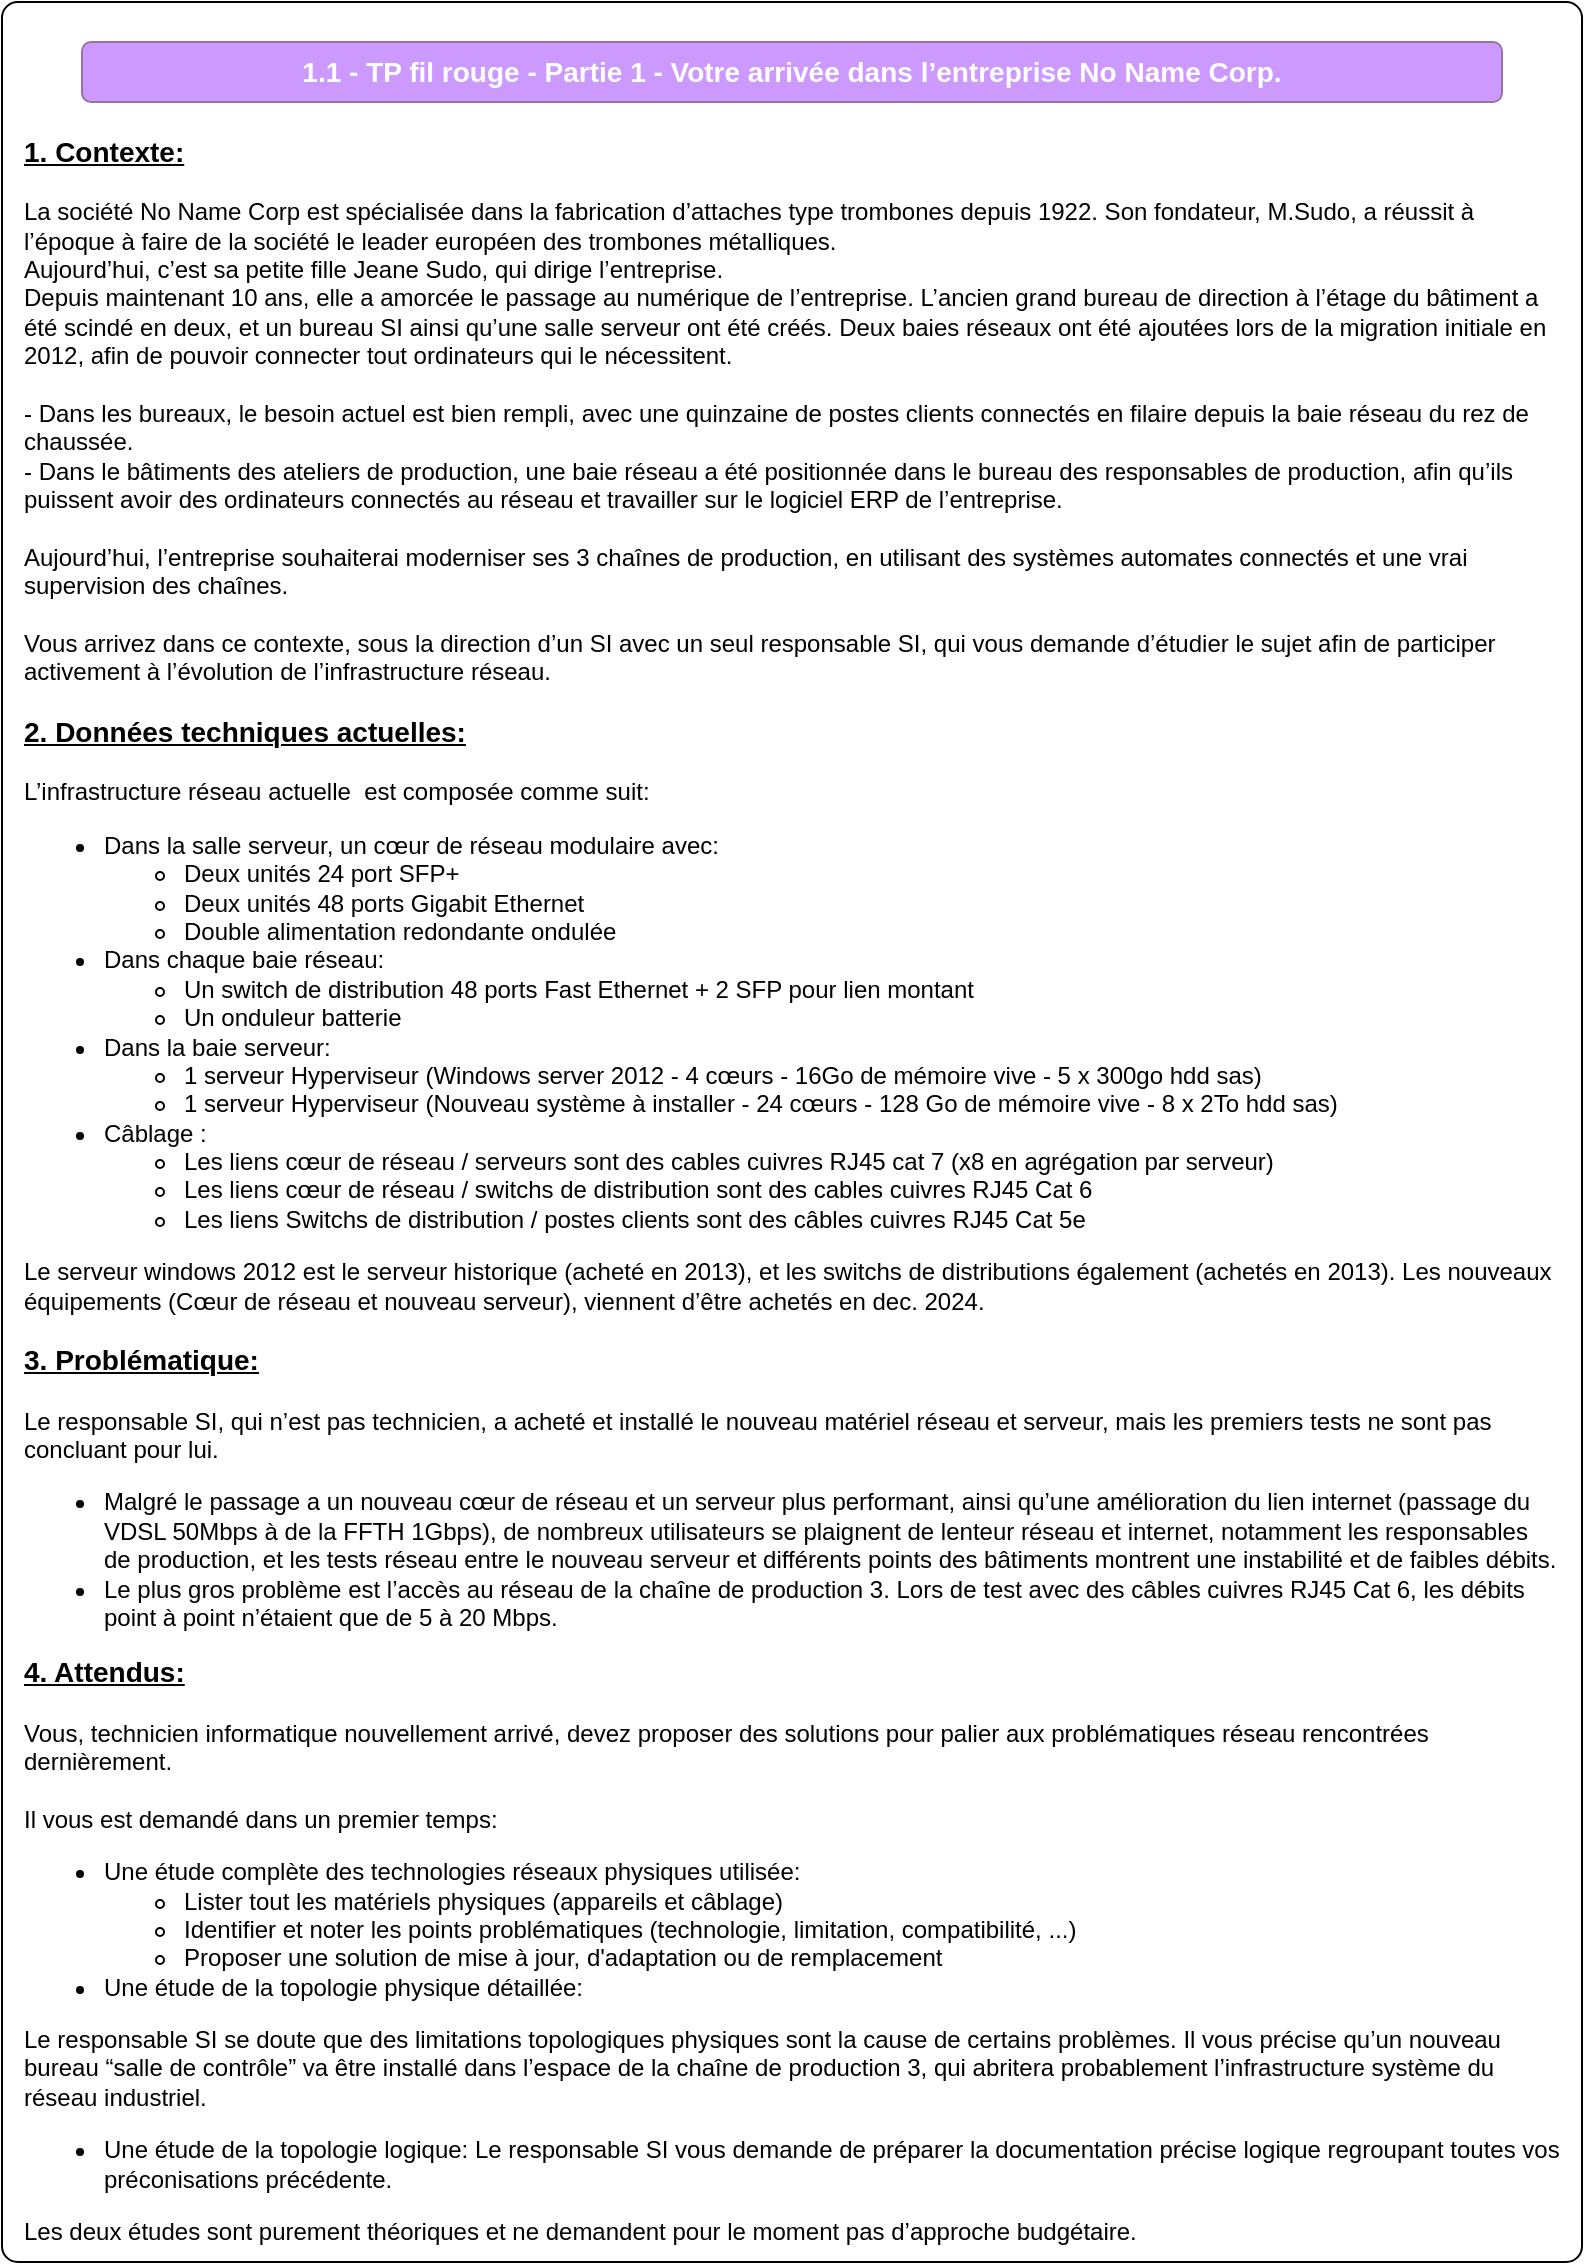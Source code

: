 <mxfile version="26.0.2" pages="3">
  <diagram id="Zf8DWnAmfZFCOAY3EVG-" name="Sujet">
    <mxGraphModel dx="1378" dy="829" grid="1" gridSize="10" guides="1" tooltips="1" connect="1" arrows="1" fold="1" page="1" pageScale="1" pageWidth="827" pageHeight="1169" math="0" shadow="0">
      <root>
        <mxCell id="0" />
        <mxCell id="1" parent="0" />
        <mxCell id="Eijif60r5JADXWS47vTC-2" value="" style="rounded=1;whiteSpace=wrap;html=1;arcSize=1;" parent="1" vertex="1">
          <mxGeometry x="20" y="20" width="790" height="1130" as="geometry" />
        </mxCell>
        <mxCell id="zf6PMpYXLcy7Vt312hjf-2" value="&lt;b&gt;&lt;u&gt;&lt;font style=&quot;font-size: 14px;&quot;&gt;1. Contexte:&lt;/font&gt;&lt;/u&gt;&lt;/b&gt;&lt;div&gt;&lt;br&gt;&lt;/div&gt;&lt;div&gt;La société No Name Corp est spécialisée dans la fabrication d’attaches type trombones depuis 1922. Son fondateur, M.Sudo, a réussit à l’époque à faire de la société le leader européen des trombones métalliques.&lt;/div&gt;&lt;div&gt;Aujourd’hui, c’est sa petite fille Jeane Sudo, qui dirige l’entreprise.&lt;/div&gt;&lt;div&gt;Depuis maintenant 10 ans, elle a amorcée le passage au numérique de l’entreprise. L’ancien grand bureau de direction à l’étage du bâtiment a été scindé en deux, et un bureau SI ainsi qu’une salle serveur ont été créés. Deux baies réseaux ont été ajoutées lors de la migration initiale en 2012, afin de pouvoir connecter tout ordinateurs qui le nécessitent.&lt;/div&gt;&lt;div&gt;&lt;br&gt;&lt;/div&gt;&lt;div&gt;- Dans les bureaux, le besoin actuel est bien rempli, avec une quinzaine de postes clients connectés en filaire depuis la baie réseau du rez de chaussée.&lt;/div&gt;&lt;div&gt;- Dans le bâtiments des ateliers de production, une baie réseau a été positionnée dans le bureau des responsables de production, afin qu’ils puissent avoir des ordinateurs connectés au réseau et travailler sur le logiciel ERP de l’entreprise.&lt;br&gt;&lt;/div&gt;&lt;div&gt;&lt;br&gt;&lt;/div&gt;&lt;div&gt;Aujourd’hui, l’entreprise souhaiterai moderniser ses 3 chaînes de production, en utilisant des systèmes automates connectés et une vrai supervision des chaînes.&lt;/div&gt;&lt;div&gt;&lt;br&gt;&lt;/div&gt;&lt;div&gt;Vous arrivez dans ce contexte, sous la direction d’un SI avec un seul responsable SI, qui vous demande d’étudier le sujet afin de participer activement à l’évolution de l’infrastructure réseau.&lt;/div&gt;&lt;div&gt;&lt;br&gt;&lt;/div&gt;&lt;div&gt;&lt;b&gt;&lt;u&gt;&lt;font style=&quot;font-size: 14px;&quot;&gt;2. Données techniques actuelles:&lt;/font&gt;&lt;/u&gt;&lt;/b&gt;&lt;/div&gt;&lt;div&gt;&lt;br&gt;&lt;/div&gt;&lt;div&gt;L’infrastructure réseau actuelle &amp;nbsp;est composée comme suit:&lt;/div&gt;&lt;div&gt;&lt;ul&gt;&lt;li&gt;Dans la salle serveur, un cœur de réseau modulaire avec:&lt;/li&gt;&lt;ul&gt;&lt;li&gt;Deux unités 24 port SFP+&lt;/li&gt;&lt;li&gt;Deux unités 48 ports Gigabit Ethernet&lt;/li&gt;&lt;li&gt;Double alimentation redondante ondulée&lt;/li&gt;&lt;/ul&gt;&lt;li&gt;Dans chaque baie réseau:&lt;/li&gt;&lt;ul&gt;&lt;li&gt;Un switch de distribution 48 ports Fast Ethernet + 2 SFP pour lien montant&lt;/li&gt;&lt;li&gt;Un onduleur batterie&lt;/li&gt;&lt;/ul&gt;&lt;li&gt;Dans la baie serveur:&lt;/li&gt;&lt;ul&gt;&lt;li&gt;1 serveur Hyperviseur (Windows server 2012 - 4 cœurs - 16Go de mémoire vive - 5 x 300go hdd sas)&lt;/li&gt;&lt;li&gt;1 serveur Hyperviseur (Nouveau système à installer - 24 cœurs - 128 Go de mémoire vive - 8 x 2To hdd sas)&lt;/li&gt;&lt;/ul&gt;&lt;li&gt;Câblage :&amp;nbsp;&lt;/li&gt;&lt;ul&gt;&lt;li&gt;Les liens cœur de réseau / serveurs sont des cables cuivres RJ45 cat 7 (x8 en agrégation par serveur)&lt;/li&gt;&lt;li&gt;Les liens cœur de réseau / switchs de distribution sont des cables cuivres RJ45 Cat 6&lt;/li&gt;&lt;li&gt;Les liens Switchs de distribution / postes clients sont des câbles cuivres RJ45 Cat 5e&lt;/li&gt;&lt;/ul&gt;&lt;/ul&gt;&lt;div&gt;Le serveur windows 2012 est le serveur historique (acheté en 2013), et les switchs de distributions également (achetés en 2013). Les nouveaux équipements (Cœur de réseau et nouveau serveur), viennent d’être achetés en dec. 2024.&lt;/div&gt;&lt;/div&gt;&lt;div&gt;&lt;br&gt;&lt;/div&gt;&lt;div&gt;&lt;b&gt;&lt;u&gt;&lt;font style=&quot;font-size: 14px;&quot;&gt;3. Problématique:&lt;/font&gt;&lt;/u&gt;&lt;/b&gt;&lt;/div&gt;&lt;div&gt;&lt;br&gt;&lt;/div&gt;&lt;div&gt;Le responsable SI, qui n’est pas technicien, a acheté et installé le nouveau matériel réseau et serveur, mais les premiers tests ne sont pas concluant pour lui.&lt;/div&gt;&lt;div&gt;&lt;ul&gt;&lt;li&gt;Malgré le passage a un nouveau cœur de réseau et un serveur plus performant, ainsi qu’une amélioration du lien internet (passage du VDSL 50Mbps à de la FFTH 1Gbps), de nombreux utilisateurs se plaignent de lenteur réseau et internet, notamment les responsables de production, et les tests réseau entre le nouveau serveur et différents points des bâtiments montrent une instabilité et de faibles débits.&lt;br&gt;&lt;/li&gt;&lt;li&gt;Le plus gros problème est l’accès au réseau de la chaîne de production 3. Lors de test avec des câbles cuivres RJ45 Cat 6, les débits point à point n’étaient que de 5 à 20 Mbps.&lt;/li&gt;&lt;/ul&gt;&lt;/div&gt;&lt;div&gt;&lt;b&gt;&lt;u&gt;&lt;font style=&quot;font-size: 14px;&quot;&gt;4. Attendus:&lt;/font&gt;&lt;/u&gt;&lt;/b&gt;&lt;/div&gt;&lt;div&gt;&lt;br&gt;&lt;/div&gt;&lt;div&gt;Vous, technicien informatique nouvellement arrivé, devez proposer des solutions pour palier aux problématiques réseau rencontrées dernièrement.&lt;/div&gt;&lt;div&gt;&lt;br&gt;&lt;/div&gt;&lt;div&gt;Il vous est demandé dans un premier temps:&lt;/div&gt;&lt;div&gt;&lt;ul&gt;&lt;li&gt;Une étude complète des technologies réseaux physiques utilisée:&lt;/li&gt;&lt;ul&gt;&lt;li&gt;Lister tout les matériels physiques (appareils et câblage)&lt;/li&gt;&lt;li&gt;Identifier et noter les points problématiques (technologie, limitation, compatibilité, ...)&lt;/li&gt;&lt;li&gt;Proposer une solution de mise à jour, d&#39;adaptation ou de remplacement&lt;/li&gt;&lt;/ul&gt;&lt;li&gt;Une étude de la topologie physique détaillée:&lt;/li&gt;&lt;/ul&gt;&lt;div&gt;Le responsable SI se doute que des limitations topologiques physiques sont la cause de certains problèmes. Il vous précise qu’un nouveau bureau “salle de contrôle” va être installé dans l’espace de la chaîne de production 3, qui abritera probablement l’infrastructure système du réseau industriel.&lt;/div&gt;&lt;/div&gt;&lt;div&gt;&lt;ul&gt;&lt;li&gt;Une étude de la topologie logique: Le responsable SI vous demande de préparer la documentation précise logique regroupant toutes vos préconisations précédente.&lt;/li&gt;&lt;/ul&gt;&lt;/div&gt;&lt;div&gt;Les deux études sont purement théoriques et ne demandent pour le moment pas d’approche budgétaire.&amp;nbsp;&lt;/div&gt;" style="text;html=1;align=left;verticalAlign=top;whiteSpace=wrap;rounded=0;" parent="1" vertex="1">
          <mxGeometry x="29" y="80" width="770" height="1070" as="geometry" />
        </mxCell>
        <mxCell id="Eijif60r5JADXWS47vTC-1" value="1.1 - TP fil rouge - Partie 1 - Votre arrivée dans l’entreprise No Name Corp." style="rounded=1;whiteSpace=wrap;html=1;fillColor=#CC99FF;strokeColor=#9673a6;fontColor=#FFFFFF;fontSize=14;fontStyle=1" parent="1" vertex="1">
          <mxGeometry x="60" y="40" width="710" height="30" as="geometry" />
        </mxCell>
      </root>
    </mxGraphModel>
  </diagram>
  <diagram name="Topologie" id="H9irVcF_rrNOjkgV-mIr">
    <mxGraphModel dx="1378" dy="829" grid="1" gridSize="10" guides="0" tooltips="1" connect="1" arrows="1" fold="1" page="1" pageScale="1" pageWidth="827" pageHeight="1169" math="0" shadow="0">
      <root>
        <mxCell id="0" />
        <mxCell id="1" parent="0" />
        <mxCell id="1Z9PVCYlNnGnwnFfKap0-1" value="" style="rounded=1;whiteSpace=wrap;html=1;arcSize=1;" vertex="1" parent="1">
          <mxGeometry x="20" y="20" width="790" height="1130" as="geometry" />
        </mxCell>
        <mxCell id="1Z9PVCYlNnGnwnFfKap0-2" value="1.1 - TP fil rouge - Partie 1 - Annexe 1 - Topologie réseau" style="rounded=1;whiteSpace=wrap;html=1;fillColor=#CC99FF;strokeColor=#9673a6;fontColor=#FFFFFF;fontSize=14;fontStyle=1" vertex="1" parent="1">
          <mxGeometry x="60" y="40" width="710" height="30" as="geometry" />
        </mxCell>
        <mxCell id="9j41Xf2RF-thWnLo52nP-37" value="" style="rounded=1;whiteSpace=wrap;html=1;fontFamily=Helvetica;fontSize=11;labelBackgroundColor=default;fillColor=#ffe6cc;arcSize=3;strokeColor=#d79b00;" parent="1" vertex="1">
          <mxGeometry x="40" y="900" width="690" height="200" as="geometry" />
        </mxCell>
        <mxCell id="dfdCdgFeH61obHp5bPQe-28" value="Unité de fabrication 3" style="rounded=1;whiteSpace=wrap;html=1;fontFamily=Helvetica;fontSize=11;labelBackgroundColor=default;fillColor=#fff2cc;arcSize=3;strokeColor=#d6b656;align=left;" parent="1" vertex="1">
          <mxGeometry x="50" y="1040" width="390" height="40" as="geometry" />
        </mxCell>
        <mxCell id="dfdCdgFeH61obHp5bPQe-27" value="Unité de fabrication 2" style="rounded=1;whiteSpace=wrap;html=1;fontFamily=Helvetica;fontSize=11;labelBackgroundColor=default;fillColor=#fff2cc;arcSize=3;strokeColor=#d6b656;align=left;" parent="1" vertex="1">
          <mxGeometry x="50" y="990" width="390" height="40" as="geometry" />
        </mxCell>
        <mxCell id="dfdCdgFeH61obHp5bPQe-26" value="Unité de fabrication 1" style="rounded=1;whiteSpace=wrap;html=1;fontFamily=Helvetica;fontSize=11;labelBackgroundColor=default;fillColor=#fff2cc;arcSize=3;strokeColor=#d6b656;align=left;" parent="1" vertex="1">
          <mxGeometry x="50" y="940" width="390" height="40" as="geometry" />
        </mxCell>
        <mxCell id="9j41Xf2RF-thWnLo52nP-36" value="" style="rounded=1;whiteSpace=wrap;html=1;fontFamily=Helvetica;fontSize=11;labelBackgroundColor=default;fillColor=#dae8fc;arcSize=3;strokeColor=#6c8ebf;" parent="1" vertex="1">
          <mxGeometry x="40" y="630" width="690" height="200" as="geometry" />
        </mxCell>
        <mxCell id="9j41Xf2RF-thWnLo52nP-35" value="" style="rounded=1;whiteSpace=wrap;html=1;fontFamily=Helvetica;fontSize=11;labelBackgroundColor=default;fillColor=#d5e8d4;arcSize=3;strokeColor=#82b366;" parent="1" vertex="1">
          <mxGeometry x="40" y="80" width="690" height="450" as="geometry" />
        </mxCell>
        <mxCell id="dl8DAiWBKm6dLVGj8xog-1" value="" style="strokeColor=#666666;html=1;verticalLabelPosition=bottom;labelBackgroundColor=#ffffff;verticalAlign=top;outlineConnect=0;shadow=0;dashed=0;shape=mxgraph.rackGeneral.rackCabinet3;fillColor2=#f4f4f4;container=1;collapsible=0;childLayout=rack;allowGaps=1;marginLeft=33;marginRight=9;marginTop=21;marginBottom=22;textColor=#666666;numDisp=ascend;" parent="1" vertex="1">
          <mxGeometry x="520" y="650" width="204" height="160" as="geometry" />
        </mxCell>
        <mxCell id="dl8DAiWBKm6dLVGj8xog-4" value="" style="strokeColor=#666666;html=1;labelPosition=right;align=left;spacingLeft=15;shadow=0;dashed=0;outlineConnect=0;shape=mxgraph.rack.general.cat5e_enhanced_patch_panel_48_ports;points=[[0.84,0.67,0,0,0],[0.91,0.67,0,0,0],[1,0.33,0,0,0],[1,0.67,0,0,0]];" parent="dl8DAiWBKm6dLVGj8xog-1" vertex="1">
          <mxGeometry x="33" y="21" width="162" height="30" as="geometry" />
        </mxCell>
        <mxCell id="9j41Xf2RF-thWnLo52nP-3" value="" style="html=1;verticalLabelPosition=bottom;verticalAlign=top;outlineConnect=0;shadow=0;dashed=0;shape=mxgraph.rack.hpe_aruba.switches.j9781a_2530_48_front;points=[[0.12,0.6,0,0,0],[0.23,0.6,0,0,0],[0.34,0.6,0,0,0],[0.45,0.6,0,0,0],[0.56,0.6,0,0,0],[0.67,0.6,0,0,0],[0.78,0.6,0,0,0],[0.86,0.6,0,0,0],[0.93,0.8,0,0,0],[0.96,0.8,0,0,0]];" parent="dl8DAiWBKm6dLVGj8xog-1" vertex="1">
          <mxGeometry x="33" y="51" width="162" height="15" as="geometry" />
        </mxCell>
        <mxCell id="dl8DAiWBKm6dLVGj8xog-5" value="" style="shape=mxgraph.rack.apc.apc_smart_ups_5000_va_5u;html=1;labelPosition=right;align=left;spacingLeft=15;dashed=0;shadow=0;fillColor=#ffffff;" parent="dl8DAiWBKm6dLVGj8xog-1" vertex="1">
          <mxGeometry x="33" y="66" width="162" height="74" as="geometry" />
        </mxCell>
        <mxCell id="9j41Xf2RF-thWnLo52nP-27" style="edgeStyle=orthogonalEdgeStyle;shape=connector;rounded=0;orthogonalLoop=1;jettySize=auto;html=1;exitX=0.91;exitY=0.67;exitDx=0;exitDy=0;exitPerimeter=0;entryX=0.96;entryY=0.8;entryDx=0;entryDy=0;entryPerimeter=0;strokeColor=#FF8000;strokeWidth=2;align=center;verticalAlign=middle;fontFamily=Helvetica;fontSize=11;fontColor=default;labelBackgroundColor=default;endArrow=none;endFill=0;" parent="dl8DAiWBKm6dLVGj8xog-1" source="dl8DAiWBKm6dLVGj8xog-4" target="9j41Xf2RF-thWnLo52nP-3" edge="1">
          <mxGeometry relative="1" as="geometry" />
        </mxCell>
        <mxCell id="9j41Xf2RF-thWnLo52nP-28" style="edgeStyle=orthogonalEdgeStyle;shape=connector;rounded=0;orthogonalLoop=1;jettySize=auto;html=1;exitX=0.84;exitY=0.67;exitDx=0;exitDy=0;exitPerimeter=0;entryX=0.93;entryY=0.8;entryDx=0;entryDy=0;entryPerimeter=0;strokeColor=#FF8000;strokeWidth=2;align=center;verticalAlign=middle;fontFamily=Helvetica;fontSize=11;fontColor=default;labelBackgroundColor=default;endArrow=none;endFill=0;" parent="dl8DAiWBKm6dLVGj8xog-1" source="dl8DAiWBKm6dLVGj8xog-4" target="9j41Xf2RF-thWnLo52nP-3" edge="1">
          <mxGeometry relative="1" as="geometry">
            <Array as="points">
              <mxPoint x="169" y="50" />
              <mxPoint x="184" y="50" />
            </Array>
          </mxGeometry>
        </mxCell>
        <mxCell id="dl8DAiWBKm6dLVGj8xog-6" value="" style="strokeColor=#666666;html=1;verticalLabelPosition=bottom;labelBackgroundColor=#ffffff;verticalAlign=top;outlineConnect=0;shadow=0;dashed=0;shape=mxgraph.rackGeneral.rackCabinet3;fillColor2=#f4f4f4;container=1;collapsible=0;childLayout=rack;allowGaps=1;marginLeft=33;marginRight=9;marginTop=21;marginBottom=22;textColor=#666666;numDisp=ascend;" parent="1" vertex="1">
          <mxGeometry x="520" y="920" width="204" height="160" as="geometry" />
        </mxCell>
        <mxCell id="dl8DAiWBKm6dLVGj8xog-7" value="" style="strokeColor=#666666;html=1;labelPosition=right;align=left;spacingLeft=15;shadow=0;dashed=0;outlineConnect=0;shape=mxgraph.rack.general.cat5e_enhanced_patch_panel_48_ports;points=[[0.86,0.8,0,0,0],[0.91,0.8,0,0,0],[1,0.33,0,0,0],[1,0.67,0,0,0]];" parent="dl8DAiWBKm6dLVGj8xog-6" vertex="1">
          <mxGeometry x="33" y="21" width="162" height="30" as="geometry" />
        </mxCell>
        <mxCell id="dl8DAiWBKm6dLVGj8xog-8" value="" style="html=1;verticalLabelPosition=bottom;verticalAlign=top;outlineConnect=0;shadow=0;dashed=0;shape=mxgraph.rack.hpe_aruba.switches.j9781a_2530_48_front;points=[[0.12,0.6,0,0,0],[0.23,0.6,0,0,0],[0.34,0.6,0,0,0],[0.45,0.6,0,0,0],[0.56,0.6,0,0,0],[0.67,0.6,0,0,0],[0.78,0.6,0,0,0],[0.86,0.6,0,0,0],[0.93,0.8,0,0,0],[0.96,0.8,0,0,0]];" parent="dl8DAiWBKm6dLVGj8xog-6" vertex="1">
          <mxGeometry x="33" y="51" width="162" height="15" as="geometry" />
        </mxCell>
        <mxCell id="dl8DAiWBKm6dLVGj8xog-9" value="" style="shape=mxgraph.rack.apc.apc_smart_ups_5000_va_5u;html=1;labelPosition=right;align=left;spacingLeft=15;dashed=0;shadow=0;fillColor=#ffffff;" parent="dl8DAiWBKm6dLVGj8xog-6" vertex="1">
          <mxGeometry x="33" y="66" width="162" height="74" as="geometry" />
        </mxCell>
        <mxCell id="9j41Xf2RF-thWnLo52nP-33" style="edgeStyle=orthogonalEdgeStyle;shape=connector;rounded=0;orthogonalLoop=1;jettySize=auto;html=1;exitX=0.91;exitY=0.8;exitDx=0;exitDy=0;exitPerimeter=0;entryX=0.96;entryY=0.8;entryDx=0;entryDy=0;entryPerimeter=0;strokeColor=#CC00CC;strokeWidth=2;align=center;verticalAlign=middle;fontFamily=Helvetica;fontSize=11;fontColor=default;labelBackgroundColor=default;endArrow=none;endFill=0;" parent="dl8DAiWBKm6dLVGj8xog-6" source="dl8DAiWBKm6dLVGj8xog-7" target="dl8DAiWBKm6dLVGj8xog-8" edge="1">
          <mxGeometry relative="1" as="geometry" />
        </mxCell>
        <mxCell id="9j41Xf2RF-thWnLo52nP-34" style="edgeStyle=orthogonalEdgeStyle;shape=connector;rounded=0;orthogonalLoop=1;jettySize=auto;html=1;exitX=0.86;exitY=0.8;exitDx=0;exitDy=0;exitPerimeter=0;entryX=0.93;entryY=0.8;entryDx=0;entryDy=0;entryPerimeter=0;strokeColor=#CC00CC;strokeWidth=2;align=center;verticalAlign=middle;fontFamily=Helvetica;fontSize=11;fontColor=default;labelBackgroundColor=default;endArrow=none;endFill=0;" parent="dl8DAiWBKm6dLVGj8xog-6" source="dl8DAiWBKm6dLVGj8xog-7" target="dl8DAiWBKm6dLVGj8xog-8" edge="1">
          <mxGeometry relative="1" as="geometry">
            <Array as="points">
              <mxPoint x="172" y="50" />
              <mxPoint x="184" y="50" />
            </Array>
          </mxGeometry>
        </mxCell>
        <mxCell id="dl8DAiWBKm6dLVGj8xog-10" value="" style="strokeColor=#666666;html=1;verticalLabelPosition=bottom;labelBackgroundColor=#ffffff;verticalAlign=top;outlineConnect=0;shadow=0;dashed=0;shape=mxgraph.rackGeneral.rackCabinet3;fillColor2=#f4f4f4;container=1;collapsible=0;childLayout=rack;allowGaps=1;marginLeft=33;marginRight=9;marginTop=21;marginBottom=22;textColor=#666666;numDisp=ascend;" parent="1" vertex="1">
          <mxGeometry x="520" y="130" width="204" height="370" as="geometry" />
        </mxCell>
        <mxCell id="dl8DAiWBKm6dLVGj8xog-11" value="" style="strokeColor=#666666;html=1;labelPosition=right;align=left;spacingLeft=15;shadow=0;dashed=0;outlineConnect=0;shape=mxgraph.rack.general.cat5e_enhanced_patch_panel_48_ports;points=[[0.06,0.73,0,0,0],[0.1,0.73,0,0,0],[0.13,0.73,0,0,0],[0.16,0.73,0,0,0],[0.19,0.73,0,0,0],[0.23,0.73,0,0,0],[0.26,0.73,0,0,0],[0.29,0.73,0,0,0],[0.32,0.73,0,0,0],[0.35,0.73,0,0,0],[0.39,0.73,0,0,0],[0.42,0.73,0,0,0],[0.45,0.73,0,0,0],[0.48,0.73,0,0,0],[0.52,0.73,0,0,0],[0.55,0.73,0,0,0],[0.58,0.73,0,0,0],[0.61,0.73,0,0,0],[0.65,0.73,0,0,0],[0.68,0.73,0,0,0],[0.71,0.73,0,0,0],[0.74,0.73,0,0,0],[0.77,0.73,0,0,0],[0.81,0.73,0,0,0],[0.84,0.73,0,0,0],[0.87,0.73,0,0,0],[0.9,0.73,0,0,0],[0.94,0.73,0,0,0],[1,0.2,0,0,0],[1,0.4,0,0,0],[1,0.6,0,0,0],[1,0.8,0,0,0]];" parent="dl8DAiWBKm6dLVGj8xog-10" vertex="1">
          <mxGeometry x="33" y="21" width="162" height="30" as="geometry" />
        </mxCell>
        <mxCell id="dl8DAiWBKm6dLVGj8xog-14" value="" style="strokeColor=#666666;html=1;labelPosition=right;align=left;spacingLeft=15;shadow=0;dashed=0;outlineConnect=0;shape=mxgraph.rack.general.cat5e_enhanced_patch_panel_48_ports;" parent="dl8DAiWBKm6dLVGj8xog-10" vertex="1">
          <mxGeometry x="33" y="51" width="162" height="30" as="geometry" />
        </mxCell>
        <mxCell id="5xNo_FaIS-vA76P3_rJ1-1" value="" style="html=1;verticalLabelPosition=bottom;verticalAlign=top;outlineConnect=0;shadow=0;dashed=0;shape=mxgraph.rack.hpe_aruba.switches.r0x43a_aruba_6400_24p_sfp_4sfp56_module;points=[[0.36,0.8,0,0,0],[0.4,0.8,0,0,0],[0.5,0.8,0,0,0],[0.54,0.8,0,0,0],[0.65,0.8,0,0,0],[0.69,0.8,0,0,0]];" parent="dl8DAiWBKm6dLVGj8xog-10" vertex="1">
          <mxGeometry x="33" y="81" width="162" height="15" as="geometry" />
        </mxCell>
        <mxCell id="dl8DAiWBKm6dLVGj8xog-12" value="" style="html=1;verticalLabelPosition=bottom;verticalAlign=top;outlineConnect=0;shadow=0;dashed=0;shape=mxgraph.rack.hpe_aruba.switches.j9781a_2530_48_front;points=[[0.12,0.2,0,0,0],[0.16,0.2,0,0,0],[0.19,0.2,0,0,0],[0.23,0.2,0,0,0],[0.26,0.2,0,0,0],[0.29,0.2,0,0,0],[0.33,0.2,0,0,0],[0.36,0.2,0,0,0],[0.4,0.2,0,0,0],[0.43,0.2,0,0,0],[0.47,0.2,0,0,0],[0.5,0.2,0,0,0],[0.54,0.2,0,0,0],[0.57,0.2,0,0,0],[0.6,0.2,0,0,0],[0.64,0.2,0,0,0],[0.67,0.2,0,0,0],[0.71,0.2,0,0,0],[0.74,0.2,0,0,0],[0.78,0.2,0,0,0],[0.81,0.2,0,0,0],[0.85,0.2,0,0,0],[0.88,0.2,0,0,0]];" parent="dl8DAiWBKm6dLVGj8xog-10" vertex="1">
          <mxGeometry x="33" y="111" width="162" height="15" as="geometry" />
        </mxCell>
        <mxCell id="dl8DAiWBKm6dLVGj8xog-15" value="" style="html=1;verticalLabelPosition=bottom;verticalAlign=top;outlineConnect=0;shadow=0;dashed=0;shape=mxgraph.rack.hpe_aruba.switches.j9781a_2530_48_front;points=[[0.1,0.8,0,0,0],[0.14,0.8,0,0,0],[0.17,0.8,0,0,0],[0.21,0.8,0,0,0],[0.24,0.8,0,0,0],[0.28,0.8,0,0,0],[0.31,0.8,0,0,0],[0.34,0.8,0,0,0],[0.38,0.8,0,0,0],[0.41,0.8,0,0,0],[0.45,0.8,0,0,0],[0.48,0.8,0,0,0],[0.52,0.8,0,0,0],[0.55,0.8,0,0,0],[0.59,0.8,0,0,0],[0.62,0.8,0,0,0],[0.66,0.8,0,0,0],[0.69,0.8,0,0,0],[0.72,0.8,0,0,0],[0.76,0.8,0,0,0],[0.79,0.8,0,0,0],[0.83,0.8,0,0,0],[0.86,0.8,0,0,0],[0.9,0.8,0,0,0]];" parent="dl8DAiWBKm6dLVGj8xog-10" vertex="1">
          <mxGeometry x="33" y="126" width="162" height="15" as="geometry" />
        </mxCell>
        <mxCell id="dl8DAiWBKm6dLVGj8xog-23" value="" style="group" parent="dl8DAiWBKm6dLVGj8xog-10" vertex="1" connectable="0">
          <mxGeometry x="33" y="141" width="162" height="56" as="geometry" />
        </mxCell>
        <mxCell id="dl8DAiWBKm6dLVGj8xog-17" value="" style="html=1;verticalLabelPosition=bottom;verticalAlign=top;outlineConnect=0;shadow=0;dashed=0;shape=mxgraph.rack.hpe_aruba.switches.j9821a_540r_zl2_switch_rear;" parent="dl8DAiWBKm6dLVGj8xog-23" vertex="1">
          <mxGeometry width="162" height="56" as="geometry" />
        </mxCell>
        <mxCell id="dl8DAiWBKm6dLVGj8xog-16" value="" style="html=1;verticalLabelPosition=bottom;verticalAlign=top;outlineConnect=0;shadow=0;dashed=0;shape=mxgraph.rack.hpe_aruba.switches.j9830b_5400r_2750w_poeplus_zl2_power_supply;" parent="dl8DAiWBKm6dLVGj8xog-23" vertex="1">
          <mxGeometry x="1" y="6.5" width="70" height="42" as="geometry" />
        </mxCell>
        <mxCell id="dl8DAiWBKm6dLVGj8xog-18" value="" style="html=1;verticalLabelPosition=bottom;verticalAlign=top;outlineConnect=0;shadow=0;dashed=0;shape=mxgraph.rack.hpe_aruba.switches.j9830b_5400r_2750w_poeplus_zl2_power_supply;" parent="dl8DAiWBKm6dLVGj8xog-23" vertex="1">
          <mxGeometry x="71" y="6.5" width="70" height="42" as="geometry" />
        </mxCell>
        <mxCell id="5xNo_FaIS-vA76P3_rJ1-3" value="" style="shape=mxgraph.rack.apc.apc_smart_ups_5000_va_5u;html=1;labelPosition=right;align=left;spacingLeft=15;dashed=0;shadow=0;fillColor=#ffffff;" parent="dl8DAiWBKm6dLVGj8xog-10" vertex="1">
          <mxGeometry x="33" y="197" width="162" height="74" as="geometry" />
        </mxCell>
        <mxCell id="dl8DAiWBKm6dLVGj8xog-13" value="" style="shape=mxgraph.rack.apc.apc_smart_ups_5000_va_5u;html=1;labelPosition=right;align=left;spacingLeft=15;dashed=0;shadow=0;fillColor=#ffffff;" parent="dl8DAiWBKm6dLVGj8xog-10" vertex="1">
          <mxGeometry x="33" y="271" width="162" height="74" as="geometry" />
        </mxCell>
        <mxCell id="9j41Xf2RF-thWnLo52nP-2" value="" style="html=1;verticalLabelPosition=bottom;verticalAlign=top;outlineConnect=0;shadow=0;dashed=0;shape=mxgraph.rack.hpe_aruba.switches.r0x43a_aruba_6400_24p_sfp_4sfp56_module;points=[[0.36,0.8,0,0,0],[0.4,0.8,0,0,0],[0.5,0.8,0,0,0],[0.54,0.8,0,0,0],[0.65,0.8,0,0,0],[0.69,0.8,0,0,0]];" parent="dl8DAiWBKm6dLVGj8xog-10" vertex="1">
          <mxGeometry x="33" y="96" width="162" height="15" as="geometry" />
        </mxCell>
        <mxCell id="9j41Xf2RF-thWnLo52nP-23" style="edgeStyle=orthogonalEdgeStyle;shape=connector;rounded=0;orthogonalLoop=1;jettySize=auto;html=1;exitX=0.69;exitY=0.8;exitDx=0;exitDy=0;exitPerimeter=0;entryX=0.94;entryY=0.73;entryDx=0;entryDy=0;entryPerimeter=0;strokeColor=#FF8000;strokeWidth=2;align=center;verticalAlign=middle;fontFamily=Helvetica;fontSize=11;fontColor=default;labelBackgroundColor=default;endArrow=none;endFill=0;" parent="dl8DAiWBKm6dLVGj8xog-10" source="5xNo_FaIS-vA76P3_rJ1-1" target="dl8DAiWBKm6dLVGj8xog-11" edge="1">
          <mxGeometry relative="1" as="geometry">
            <Array as="points">
              <mxPoint x="145" y="80" />
              <mxPoint x="185" y="80" />
            </Array>
          </mxGeometry>
        </mxCell>
        <mxCell id="9j41Xf2RF-thWnLo52nP-24" style="edgeStyle=orthogonalEdgeStyle;shape=connector;rounded=0;orthogonalLoop=1;jettySize=auto;html=1;exitX=0.65;exitY=0.8;exitDx=0;exitDy=0;exitPerimeter=0;entryX=0.9;entryY=0.73;entryDx=0;entryDy=0;entryPerimeter=0;strokeColor=#CC00CC;strokeWidth=2;align=center;verticalAlign=middle;fontFamily=Helvetica;fontSize=11;fontColor=default;labelBackgroundColor=default;endArrow=none;endFill=0;" parent="dl8DAiWBKm6dLVGj8xog-10" source="5xNo_FaIS-vA76P3_rJ1-1" target="dl8DAiWBKm6dLVGj8xog-11" edge="1">
          <mxGeometry relative="1" as="geometry">
            <Array as="points">
              <mxPoint x="138" y="70" />
              <mxPoint x="179" y="70" />
            </Array>
          </mxGeometry>
        </mxCell>
        <mxCell id="9j41Xf2RF-thWnLo52nP-25" style="edgeStyle=orthogonalEdgeStyle;shape=connector;rounded=0;orthogonalLoop=1;jettySize=auto;html=1;exitX=0.54;exitY=0.8;exitDx=0;exitDy=0;exitPerimeter=0;entryX=0.84;entryY=0.73;entryDx=0;entryDy=0;entryPerimeter=0;strokeColor=#FF8000;strokeWidth=2;align=center;verticalAlign=middle;fontFamily=Helvetica;fontSize=11;fontColor=default;labelBackgroundColor=default;endArrow=none;endFill=0;" parent="dl8DAiWBKm6dLVGj8xog-10" source="9j41Xf2RF-thWnLo52nP-2" target="dl8DAiWBKm6dLVGj8xog-11" edge="1">
          <mxGeometry relative="1" as="geometry">
            <Array as="points">
              <mxPoint x="121" y="60" />
              <mxPoint x="169" y="60" />
            </Array>
          </mxGeometry>
        </mxCell>
        <mxCell id="9j41Xf2RF-thWnLo52nP-26" style="edgeStyle=orthogonalEdgeStyle;shape=connector;rounded=0;orthogonalLoop=1;jettySize=auto;html=1;exitX=0.5;exitY=0.8;exitDx=0;exitDy=0;exitPerimeter=0;entryX=0.77;entryY=0.73;entryDx=0;entryDy=0;entryPerimeter=0;strokeColor=#CC00CC;strokeWidth=2;align=center;verticalAlign=middle;fontFamily=Helvetica;fontSize=11;fontColor=default;labelBackgroundColor=default;endArrow=none;endFill=0;" parent="dl8DAiWBKm6dLVGj8xog-10" source="9j41Xf2RF-thWnLo52nP-2" target="dl8DAiWBKm6dLVGj8xog-11" edge="1">
          <mxGeometry relative="1" as="geometry">
            <Array as="points">
              <mxPoint x="114" y="50" />
              <mxPoint x="158" y="50" />
            </Array>
          </mxGeometry>
        </mxCell>
        <mxCell id="5xNo_FaIS-vA76P3_rJ1-6" value="Coeur de reseau modulaire&lt;div&gt;2 x 24 SFP+&lt;/div&gt;&lt;div&gt;2 x 48 Gigabit Eth.&lt;/div&gt;" style="rounded=0;whiteSpace=wrap;html=1;strokeColor=#666666;fontColor=#4D4D4D;" parent="1" vertex="1">
          <mxGeometry x="400" y="210" width="120" height="120" as="geometry" />
        </mxCell>
        <mxCell id="5xNo_FaIS-vA76P3_rJ1-7" value="Onduleur batterie&lt;div&gt;x 2&lt;/div&gt;" style="rounded=0;whiteSpace=wrap;html=1;strokeColor=#666666;fontColor=#4D4D4D;" parent="1" vertex="1">
          <mxGeometry x="400" y="330" width="120" height="150" as="geometry" />
        </mxCell>
        <mxCell id="5xNo_FaIS-vA76P3_rJ1-8" value="Bandeaux de brassage" style="rounded=0;whiteSpace=wrap;html=1;strokeColor=#666666;fontColor=#4D4D4D;" parent="1" vertex="1">
          <mxGeometry x="400" y="670" width="120" height="30" as="geometry" />
        </mxCell>
        <mxCell id="5xNo_FaIS-vA76P3_rJ1-9" value="Switch d&#39;acces" style="rounded=0;whiteSpace=wrap;html=1;strokeColor=#666666;fontColor=#4D4D4D;" parent="1" vertex="1">
          <mxGeometry x="400" y="700" width="120" height="20" as="geometry" />
        </mxCell>
        <mxCell id="5xNo_FaIS-vA76P3_rJ1-10" value="Onduleur batterie" style="rounded=0;whiteSpace=wrap;html=1;strokeColor=#666666;fontColor=#4D4D4D;" parent="1" vertex="1">
          <mxGeometry x="400" y="720" width="120" height="70" as="geometry" />
        </mxCell>
        <mxCell id="9j41Xf2RF-thWnLo52nP-9" value="" style="strokeColor=#666666;html=1;verticalLabelPosition=bottom;labelBackgroundColor=#ffffff;verticalAlign=top;outlineConnect=0;shadow=0;dashed=0;shape=mxgraph.rackGeneral.rackCabinet3;fillColor2=#f4f4f4;container=1;collapsible=0;childLayout=rack;allowGaps=1;marginLeft=33;marginRight=9;marginTop=21;marginBottom=22;textColor=#666666;numDisp=ascend;fontFamily=Helvetica;fontSize=11;fontColor=default;" parent="1" vertex="1">
          <mxGeometry x="120" y="130" width="204" height="370" as="geometry" />
        </mxCell>
        <mxCell id="9j41Xf2RF-thWnLo52nP-10" value="" style="strokeColor=#666666;html=1;labelPosition=right;align=left;spacingLeft=15;shadow=0;dashed=0;outlineConnect=0;shape=mxgraph.rack.dell.poweredge_r740;fontFamily=Helvetica;fontSize=11;fontColor=default;labelBackgroundColor=default;points=[[1,0.2,0,0,0],[1,0.4,0,0,0],[1,0.6,0,0,0],[1,0.8,0,0,0]];" parent="9j41Xf2RF-thWnLo52nP-9" vertex="1">
          <mxGeometry x="33" y="21" width="162" height="30" as="geometry" />
        </mxCell>
        <mxCell id="9j41Xf2RF-thWnLo52nP-11" value="" style="strokeColor=#666666;html=1;labelPosition=right;align=left;spacingLeft=15;shadow=0;dashed=0;outlineConnect=0;shape=mxgraph.rack.dell.poweredge_r740;fontFamily=Helvetica;fontSize=11;fontColor=default;labelBackgroundColor=default;points=[[1,0.2,0,0,0],[1,0.4,0,0,0],[1,0.6,0,0,0],[1,0.8,0,0,0]];" parent="9j41Xf2RF-thWnLo52nP-9" vertex="1">
          <mxGeometry x="33" y="51" width="162" height="30" as="geometry" />
        </mxCell>
        <mxCell id="9j41Xf2RF-thWnLo52nP-13" value="" style="shape=mxgraph.rack.apc.apc_smart_ups_5000_va_5u;html=1;labelPosition=right;align=left;spacingLeft=15;dashed=0;shadow=0;fillColor=#ffffff;" parent="9j41Xf2RF-thWnLo52nP-9" vertex="1">
          <mxGeometry x="33" y="196" width="162" height="74" as="geometry" />
        </mxCell>
        <mxCell id="9j41Xf2RF-thWnLo52nP-12" value="" style="shape=mxgraph.rack.apc.apc_smart_ups_5000_va_5u;html=1;labelPosition=right;align=left;spacingLeft=15;dashed=0;shadow=0;fillColor=#ffffff;" parent="9j41Xf2RF-thWnLo52nP-9" vertex="1">
          <mxGeometry x="33" y="270" width="162" height="74" as="geometry" />
        </mxCell>
        <mxCell id="9j41Xf2RF-thWnLo52nP-14" style="edgeStyle=orthogonalEdgeStyle;shape=link;rounded=0;orthogonalLoop=1;jettySize=auto;html=1;exitX=1;exitY=0.2;exitDx=0;exitDy=0;exitPerimeter=0;entryX=0.23;entryY=0.2;entryDx=0;entryDy=0;entryPerimeter=0;strokeColor=#00FF80;strokeWidth=1;align=center;verticalAlign=middle;fontFamily=Helvetica;fontSize=11;fontColor=default;labelBackgroundColor=default;endArrow=none;endFill=0;" parent="1" source="9j41Xf2RF-thWnLo52nP-10" target="dl8DAiWBKm6dLVGj8xog-12" edge="1">
          <mxGeometry relative="1" as="geometry" />
        </mxCell>
        <mxCell id="9j41Xf2RF-thWnLo52nP-15" style="edgeStyle=orthogonalEdgeStyle;shape=link;rounded=0;orthogonalLoop=1;jettySize=auto;html=1;exitX=1;exitY=0.4;exitDx=0;exitDy=0;exitPerimeter=0;entryX=0.19;entryY=0.2;entryDx=0;entryDy=0;entryPerimeter=0;strokeColor=#00FF80;strokeWidth=1;align=center;verticalAlign=middle;fontFamily=Helvetica;fontSize=11;fontColor=default;labelBackgroundColor=default;endArrow=none;endFill=0;" parent="1" source="9j41Xf2RF-thWnLo52nP-10" target="dl8DAiWBKm6dLVGj8xog-12" edge="1">
          <mxGeometry relative="1" as="geometry" />
        </mxCell>
        <mxCell id="9j41Xf2RF-thWnLo52nP-16" style="edgeStyle=orthogonalEdgeStyle;shape=link;rounded=0;orthogonalLoop=1;jettySize=auto;html=1;exitX=1;exitY=0.6;exitDx=0;exitDy=0;exitPerimeter=0;entryX=0.14;entryY=0.8;entryDx=0;entryDy=0;entryPerimeter=0;strokeColor=#00FF80;strokeWidth=1;align=center;verticalAlign=middle;fontFamily=Helvetica;fontSize=11;fontColor=default;labelBackgroundColor=default;endArrow=none;endFill=0;" parent="1" source="9j41Xf2RF-thWnLo52nP-10" target="dl8DAiWBKm6dLVGj8xog-15" edge="1">
          <mxGeometry relative="1" as="geometry" />
        </mxCell>
        <mxCell id="9j41Xf2RF-thWnLo52nP-17" style="edgeStyle=orthogonalEdgeStyle;shape=link;rounded=0;orthogonalLoop=1;jettySize=auto;html=1;exitX=1;exitY=0.8;exitDx=0;exitDy=0;exitPerimeter=0;entryX=0.1;entryY=0.8;entryDx=0;entryDy=0;entryPerimeter=0;strokeColor=#00FF80;strokeWidth=1;align=center;verticalAlign=middle;fontFamily=Helvetica;fontSize=11;fontColor=default;labelBackgroundColor=default;endArrow=none;endFill=0;" parent="1" source="9j41Xf2RF-thWnLo52nP-10" target="dl8DAiWBKm6dLVGj8xog-15" edge="1">
          <mxGeometry relative="1" as="geometry" />
        </mxCell>
        <mxCell id="9j41Xf2RF-thWnLo52nP-19" style="edgeStyle=orthogonalEdgeStyle;shape=link;rounded=0;orthogonalLoop=1;jettySize=auto;html=1;exitX=1;exitY=0.2;exitDx=0;exitDy=0;exitPerimeter=0;entryX=0.47;entryY=0.2;entryDx=0;entryDy=0;entryPerimeter=0;strokeColor=#66B2FF;strokeWidth=1;align=center;verticalAlign=middle;fontFamily=Helvetica;fontSize=11;fontColor=default;labelBackgroundColor=default;endArrow=none;endFill=0;" parent="1" source="9j41Xf2RF-thWnLo52nP-11" target="dl8DAiWBKm6dLVGj8xog-12" edge="1">
          <mxGeometry relative="1" as="geometry" />
        </mxCell>
        <mxCell id="9j41Xf2RF-thWnLo52nP-20" style="edgeStyle=orthogonalEdgeStyle;shape=link;rounded=0;orthogonalLoop=1;jettySize=auto;html=1;exitX=1;exitY=0.4;exitDx=0;exitDy=0;exitPerimeter=0;entryX=0.43;entryY=0.2;entryDx=0;entryDy=0;entryPerimeter=0;strokeColor=#66B2FF;strokeWidth=1;align=center;verticalAlign=middle;fontFamily=Helvetica;fontSize=11;fontColor=default;labelBackgroundColor=default;endArrow=none;endFill=0;" parent="1" source="9j41Xf2RF-thWnLo52nP-11" target="dl8DAiWBKm6dLVGj8xog-12" edge="1">
          <mxGeometry relative="1" as="geometry" />
        </mxCell>
        <mxCell id="9j41Xf2RF-thWnLo52nP-21" style="edgeStyle=orthogonalEdgeStyle;shape=link;rounded=0;orthogonalLoop=1;jettySize=auto;html=1;exitX=1;exitY=0.6;exitDx=0;exitDy=0;exitPerimeter=0;entryX=0.38;entryY=0.8;entryDx=0;entryDy=0;entryPerimeter=0;strokeColor=#66B2FF;strokeWidth=1;align=center;verticalAlign=middle;fontFamily=Helvetica;fontSize=11;fontColor=default;labelBackgroundColor=default;endArrow=none;endFill=0;" parent="1" source="9j41Xf2RF-thWnLo52nP-11" target="dl8DAiWBKm6dLVGj8xog-15" edge="1">
          <mxGeometry relative="1" as="geometry" />
        </mxCell>
        <mxCell id="9j41Xf2RF-thWnLo52nP-22" style="edgeStyle=orthogonalEdgeStyle;shape=link;rounded=0;orthogonalLoop=1;jettySize=auto;html=1;exitX=1;exitY=0.8;exitDx=0;exitDy=0;exitPerimeter=0;entryX=0.34;entryY=0.8;entryDx=0;entryDy=0;entryPerimeter=0;strokeColor=#66B2FF;strokeWidth=1;align=center;verticalAlign=middle;fontFamily=Helvetica;fontSize=11;fontColor=default;labelBackgroundColor=default;endArrow=none;endFill=0;" parent="1" source="9j41Xf2RF-thWnLo52nP-11" target="dl8DAiWBKm6dLVGj8xog-15" edge="1">
          <mxGeometry relative="1" as="geometry" />
        </mxCell>
        <mxCell id="9j41Xf2RF-thWnLo52nP-29" style="edgeStyle=orthogonalEdgeStyle;shape=connector;rounded=0;orthogonalLoop=1;jettySize=auto;html=1;exitX=1;exitY=0.33;exitDx=0;exitDy=0;exitPerimeter=0;entryX=1;entryY=0.8;entryDx=0;entryDy=0;entryPerimeter=0;strokeColor=#FF8000;strokeWidth=2;align=center;verticalAlign=middle;fontFamily=Helvetica;fontSize=11;fontColor=default;labelBackgroundColor=default;endArrow=none;endFill=0;" parent="1" source="dl8DAiWBKm6dLVGj8xog-4" target="dl8DAiWBKm6dLVGj8xog-11" edge="1">
          <mxGeometry relative="1" as="geometry">
            <Array as="points">
              <mxPoint x="740" y="681" />
              <mxPoint x="740" y="175" />
            </Array>
          </mxGeometry>
        </mxCell>
        <mxCell id="9j41Xf2RF-thWnLo52nP-30" style="edgeStyle=orthogonalEdgeStyle;shape=connector;rounded=0;orthogonalLoop=1;jettySize=auto;html=1;exitX=1;exitY=0.67;exitDx=0;exitDy=0;exitPerimeter=0;entryX=1;entryY=0.6;entryDx=0;entryDy=0;entryPerimeter=0;strokeColor=#FF8000;strokeWidth=2;align=center;verticalAlign=middle;fontFamily=Helvetica;fontSize=11;fontColor=default;labelBackgroundColor=default;endArrow=none;endFill=0;" parent="1" source="dl8DAiWBKm6dLVGj8xog-4" target="dl8DAiWBKm6dLVGj8xog-11" edge="1">
          <mxGeometry relative="1" as="geometry">
            <Array as="points">
              <mxPoint x="750" y="691" />
              <mxPoint x="750" y="169" />
            </Array>
          </mxGeometry>
        </mxCell>
        <mxCell id="9j41Xf2RF-thWnLo52nP-31" style="edgeStyle=orthogonalEdgeStyle;shape=connector;rounded=0;orthogonalLoop=1;jettySize=auto;html=1;exitX=1;exitY=0.33;exitDx=0;exitDy=0;exitPerimeter=0;entryX=1;entryY=0.4;entryDx=0;entryDy=0;entryPerimeter=0;strokeColor=#CC00CC;strokeWidth=2;align=center;verticalAlign=middle;fontFamily=Helvetica;fontSize=11;fontColor=default;labelBackgroundColor=default;endArrow=none;endFill=0;" parent="1" source="dl8DAiWBKm6dLVGj8xog-7" target="dl8DAiWBKm6dLVGj8xog-11" edge="1">
          <mxGeometry relative="1" as="geometry">
            <Array as="points">
              <mxPoint x="770" y="951" />
              <mxPoint x="770" y="163" />
            </Array>
          </mxGeometry>
        </mxCell>
        <mxCell id="9j41Xf2RF-thWnLo52nP-32" style="edgeStyle=orthogonalEdgeStyle;shape=connector;rounded=0;orthogonalLoop=1;jettySize=auto;html=1;exitX=1;exitY=0.2;exitDx=0;exitDy=0;exitPerimeter=0;entryX=1;entryY=0.67;entryDx=0;entryDy=0;entryPerimeter=0;strokeColor=#CC00CC;strokeWidth=2;align=center;verticalAlign=middle;fontFamily=Helvetica;fontSize=11;fontColor=default;labelBackgroundColor=default;endArrow=none;endFill=0;" parent="1" source="dl8DAiWBKm6dLVGj8xog-11" target="dl8DAiWBKm6dLVGj8xog-7" edge="1">
          <mxGeometry relative="1" as="geometry">
            <Array as="points">
              <mxPoint x="780" y="157" />
              <mxPoint x="780" y="961" />
            </Array>
          </mxGeometry>
        </mxCell>
        <mxCell id="9j41Xf2RF-thWnLo52nP-38" value="Salle serveur" style="text;html=1;align=center;verticalAlign=middle;whiteSpace=wrap;rounded=0;fontFamily=Helvetica;fontSize=11;fontColor=default;labelBackgroundColor=none;fontStyle=1" parent="1" vertex="1">
          <mxGeometry x="70" y="90" width="380" height="30" as="geometry" />
        </mxCell>
        <mxCell id="9j41Xf2RF-thWnLo52nP-39" value="Bureaux" style="text;html=1;align=center;verticalAlign=middle;whiteSpace=wrap;rounded=0;fontFamily=Helvetica;fontSize=11;fontColor=default;labelBackgroundColor=none;fontStyle=1" parent="1" vertex="1">
          <mxGeometry x="70" y="640" width="380" height="30" as="geometry" />
        </mxCell>
        <mxCell id="9j41Xf2RF-thWnLo52nP-40" value="Atelier fabrication" style="text;html=1;align=center;verticalAlign=middle;whiteSpace=wrap;rounded=0;fontFamily=Helvetica;fontSize=11;fontColor=default;labelBackgroundColor=none;fontStyle=1" parent="1" vertex="1">
          <mxGeometry x="70" y="910" width="380" height="30" as="geometry" />
        </mxCell>
        <mxCell id="dfdCdgFeH61obHp5bPQe-2" value="" style="points=[[0.13,0.02,0],[0.5,0,0],[0.87,0.02,0],[0.885,0.4,0],[0.985,0.985,0],[0.5,1,0],[0.015,0.985,0],[0.115,0.4,0]];verticalLabelPosition=bottom;sketch=0;html=1;verticalAlign=top;aspect=fixed;align=center;pointerEvents=1;shape=mxgraph.cisco19.laptop;fillColor=#005073;strokeColor=none;" parent="1" vertex="1">
          <mxGeometry x="80" y="665" width="50" height="35" as="geometry" />
        </mxCell>
        <mxCell id="dfdCdgFeH61obHp5bPQe-3" value="" style="points=[[0.13,0.02,0],[0.5,0,0],[0.87,0.02,0],[0.885,0.4,0],[0.985,0.985,0],[0.5,1,0],[0.015,0.985,0],[0.115,0.4,0]];verticalLabelPosition=bottom;sketch=0;html=1;verticalAlign=top;aspect=fixed;align=center;pointerEvents=1;shape=mxgraph.cisco19.laptop;fillColor=#005073;strokeColor=none;" parent="1" vertex="1">
          <mxGeometry x="140" y="665" width="50" height="35" as="geometry" />
        </mxCell>
        <mxCell id="dfdCdgFeH61obHp5bPQe-4" value="" style="points=[[0.13,0.02,0],[0.5,0,0],[0.87,0.02,0],[0.885,0.4,0],[0.985,0.985,0],[0.5,1,0],[0.015,0.985,0],[0.115,0.4,0]];verticalLabelPosition=bottom;sketch=0;html=1;verticalAlign=top;aspect=fixed;align=center;pointerEvents=1;shape=mxgraph.cisco19.laptop;fillColor=#005073;strokeColor=none;" parent="1" vertex="1">
          <mxGeometry x="140" y="712.5" width="50" height="35" as="geometry" />
        </mxCell>
        <mxCell id="dfdCdgFeH61obHp5bPQe-5" value="" style="points=[[0.13,0.02,0],[0.5,0,0],[0.87,0.02,0],[0.885,0.4,0],[0.985,0.985,0],[0.5,1,0],[0.015,0.985,0],[0.115,0.4,0]];verticalLabelPosition=bottom;sketch=0;html=1;verticalAlign=top;aspect=fixed;align=center;pointerEvents=1;shape=mxgraph.cisco19.laptop;fillColor=#005073;strokeColor=none;" parent="1" vertex="1">
          <mxGeometry x="80" y="712.5" width="50" height="35" as="geometry" />
        </mxCell>
        <mxCell id="dfdCdgFeH61obHp5bPQe-6" value="" style="points=[[0.13,0.02,0],[0.5,0,0],[0.87,0.02,0],[0.885,0.4,0],[0.985,0.985,0],[0.5,1,0],[0.015,0.985,0],[0.115,0.4,0]];verticalLabelPosition=bottom;sketch=0;html=1;verticalAlign=top;aspect=fixed;align=center;pointerEvents=1;shape=mxgraph.cisco19.laptop;fillColor=#005073;strokeColor=none;" parent="1" vertex="1">
          <mxGeometry x="140" y="760" width="50" height="35" as="geometry" />
        </mxCell>
        <mxCell id="dfdCdgFeH61obHp5bPQe-7" value="" style="points=[[0.13,0.02,0],[0.5,0,0],[0.87,0.02,0],[0.885,0.4,0],[0.985,0.985,0],[0.5,1,0],[0.015,0.985,0],[0.115,0.4,0]];verticalLabelPosition=bottom;sketch=0;html=1;verticalAlign=top;aspect=fixed;align=center;pointerEvents=1;shape=mxgraph.cisco19.laptop;fillColor=#005073;strokeColor=none;" parent="1" vertex="1">
          <mxGeometry x="80" y="760" width="50" height="35" as="geometry" />
        </mxCell>
        <mxCell id="dfdCdgFeH61obHp5bPQe-14" value="" style="points=[[0.13,0.02,0],[0.5,0,0],[0.87,0.02,0],[0.885,0.4,0],[0.985,0.985,0],[0.5,1,0],[0.015,0.985,0],[0.115,0.4,0]];verticalLabelPosition=bottom;sketch=0;html=1;verticalAlign=top;aspect=fixed;align=center;pointerEvents=1;shape=mxgraph.cisco19.laptop;fillColor=#005073;strokeColor=none;" parent="1" vertex="1">
          <mxGeometry x="260" y="665" width="50" height="35" as="geometry" />
        </mxCell>
        <mxCell id="dfdCdgFeH61obHp5bPQe-15" value="" style="points=[[0.13,0.02,0],[0.5,0,0],[0.87,0.02,0],[0.885,0.4,0],[0.985,0.985,0],[0.5,1,0],[0.015,0.985,0],[0.115,0.4,0]];verticalLabelPosition=bottom;sketch=0;html=1;verticalAlign=top;aspect=fixed;align=center;pointerEvents=1;shape=mxgraph.cisco19.laptop;fillColor=#005073;strokeColor=none;" parent="1" vertex="1">
          <mxGeometry x="200" y="665" width="50" height="35" as="geometry" />
        </mxCell>
        <mxCell id="dfdCdgFeH61obHp5bPQe-16" value="" style="points=[[0.13,0.02,0],[0.5,0,0],[0.87,0.02,0],[0.885,0.4,0],[0.985,0.985,0],[0.5,1,0],[0.015,0.985,0],[0.115,0.4,0]];verticalLabelPosition=bottom;sketch=0;html=1;verticalAlign=top;aspect=fixed;align=center;pointerEvents=1;shape=mxgraph.cisco19.laptop;fillColor=#005073;strokeColor=none;" parent="1" vertex="1">
          <mxGeometry x="260" y="712.5" width="50" height="35" as="geometry" />
        </mxCell>
        <mxCell id="dfdCdgFeH61obHp5bPQe-17" value="" style="points=[[0.13,0.02,0],[0.5,0,0],[0.87,0.02,0],[0.885,0.4,0],[0.985,0.985,0],[0.5,1,0],[0.015,0.985,0],[0.115,0.4,0]];verticalLabelPosition=bottom;sketch=0;html=1;verticalAlign=top;aspect=fixed;align=center;pointerEvents=1;shape=mxgraph.cisco19.laptop;fillColor=#005073;strokeColor=none;" parent="1" vertex="1">
          <mxGeometry x="200" y="712.5" width="50" height="35" as="geometry" />
        </mxCell>
        <mxCell id="dfdCdgFeH61obHp5bPQe-18" value="" style="points=[[0.13,0.02,0],[0.5,0,0],[0.87,0.02,0],[0.885,0.4,0],[0.985,0.985,0],[0.5,1,0],[0.015,0.985,0],[0.115,0.4,0]];verticalLabelPosition=bottom;sketch=0;html=1;verticalAlign=top;aspect=fixed;align=center;pointerEvents=1;shape=mxgraph.cisco19.laptop;fillColor=#005073;strokeColor=none;" parent="1" vertex="1">
          <mxGeometry x="200" y="760" width="50" height="35" as="geometry" />
        </mxCell>
        <mxCell id="dfdCdgFeH61obHp5bPQe-19" value="" style="points=[[0.13,0.02,0],[0.5,0,0],[0.87,0.02,0],[0.885,0.4,0],[0.985,0.985,0],[0.5,1,0],[0.015,0.985,0],[0.115,0.4,0]];verticalLabelPosition=bottom;sketch=0;html=1;verticalAlign=top;aspect=fixed;align=center;pointerEvents=1;shape=mxgraph.cisco19.laptop;fillColor=#005073;strokeColor=none;" parent="1" vertex="1">
          <mxGeometry x="260" y="760" width="50" height="35" as="geometry" />
        </mxCell>
        <mxCell id="dfdCdgFeH61obHp5bPQe-20" value="" style="points=[[0.13,0.02,0],[0.5,0,0],[0.87,0.02,0],[0.885,0.4,0],[0.985,0.985,0],[0.5,1,0],[0.015,0.985,0],[0.115,0.4,0]];verticalLabelPosition=bottom;sketch=0;html=1;verticalAlign=top;aspect=fixed;align=center;pointerEvents=1;shape=mxgraph.cisco19.laptop;fillColor=#005073;strokeColor=none;" parent="1" vertex="1">
          <mxGeometry x="320" y="665" width="50" height="35" as="geometry" />
        </mxCell>
        <mxCell id="dfdCdgFeH61obHp5bPQe-21" value="" style="points=[[0.13,0.02,0],[0.5,0,0],[0.87,0.02,0],[0.885,0.4,0],[0.985,0.985,0],[0.5,1,0],[0.015,0.985,0],[0.115,0.4,0]];verticalLabelPosition=bottom;sketch=0;html=1;verticalAlign=top;aspect=fixed;align=center;pointerEvents=1;shape=mxgraph.cisco19.laptop;fillColor=#005073;strokeColor=none;" parent="1" vertex="1">
          <mxGeometry x="320" y="712.5" width="50" height="35" as="geometry" />
        </mxCell>
        <mxCell id="dfdCdgFeH61obHp5bPQe-22" value="" style="points=[[0.13,0.02,0],[0.5,0,0],[0.87,0.02,0],[0.885,0.4,0],[0.985,0.985,0],[0.5,1,0],[0.015,0.985,0],[0.115,0.4,0]];verticalLabelPosition=bottom;sketch=0;html=1;verticalAlign=top;aspect=fixed;align=center;pointerEvents=1;shape=mxgraph.cisco19.laptop;fillColor=#005073;strokeColor=none;" parent="1" vertex="1">
          <mxGeometry x="320" y="760" width="50" height="35" as="geometry" />
        </mxCell>
        <mxCell id="dfdCdgFeH61obHp5bPQe-23" value="" style="points=[[0.03,0.03,0],[0.5,0,0],[0.97,0.03,0],[1,0.4,0],[0.97,0.745,0],[0.5,1,0],[0.03,0.745,0],[0,0.4,0]];verticalLabelPosition=bottom;sketch=0;html=1;verticalAlign=top;aspect=fixed;align=center;pointerEvents=1;shape=mxgraph.cisco19.workstation;fillColor=#005073;strokeColor=none;" parent="1" vertex="1">
          <mxGeometry x="324" y="940" width="50" height="40" as="geometry" />
        </mxCell>
        <mxCell id="dfdCdgFeH61obHp5bPQe-24" value="" style="points=[[0.03,0.03,0],[0.5,0,0],[0.97,0.03,0],[1,0.4,0],[0.97,0.745,0],[0.5,1,0],[0.03,0.745,0],[0,0.4,0]];verticalLabelPosition=bottom;sketch=0;html=1;verticalAlign=top;aspect=fixed;align=center;pointerEvents=1;shape=mxgraph.cisco19.workstation;fillColor=#005073;strokeColor=none;" parent="1" vertex="1">
          <mxGeometry x="324" y="990" width="50" height="40" as="geometry" />
        </mxCell>
        <mxCell id="dfdCdgFeH61obHp5bPQe-25" value="" style="points=[[0.03,0.03,0],[0.5,0,0],[0.97,0.03,0],[1,0.4,0],[0.97,0.745,0],[0.5,1,0],[0.03,0.745,0],[0,0.4,0]];verticalLabelPosition=bottom;sketch=0;html=1;verticalAlign=top;aspect=fixed;align=center;pointerEvents=1;shape=mxgraph.cisco19.workstation;fillColor=#005073;strokeColor=none;" parent="1" vertex="1">
          <mxGeometry x="324" y="1040" width="50" height="40" as="geometry" />
        </mxCell>
      </root>
    </mxGraphModel>
  </diagram>
  <diagram id="S_8FBqEWUYSpQVulksUU" name="Plan physique">
    <mxGraphModel dx="1969" dy="1184" grid="1" gridSize="10" guides="1" tooltips="1" connect="1" arrows="1" fold="1" page="1" pageScale="1" pageWidth="1654" pageHeight="1169" math="0" shadow="0">
      <root>
        <mxCell id="0" />
        <mxCell id="1" parent="0" />
        <mxCell id="0fhq6JTLAvQjIUdSAwFy-7" value="" style="rounded=0;whiteSpace=wrap;html=1;movable=1;resizable=1;rotatable=1;deletable=1;editable=1;locked=0;connectable=1;fillColor=default;" parent="1" vertex="1">
          <mxGeometry x="10" y="7.5" width="1640" height="1155" as="geometry" />
        </mxCell>
        <mxCell id="j9tZ-ss8oP2DByefkztP-14" value="" style="verticalLabelPosition=bottom;html=1;verticalAlign=top;align=center;shape=mxgraph.floorplan.stairsRest;rotation=-90;" parent="1" vertex="1">
          <mxGeometry x="490" y="80" width="180" height="110" as="geometry" />
        </mxCell>
        <mxCell id="j9tZ-ss8oP2DByefkztP-13" value="" style="verticalLabelPosition=bottom;html=1;verticalAlign=top;align=center;shape=mxgraph.floorplan.stairsRest;rotation=-90;" parent="1" vertex="1">
          <mxGeometry x="10" y="80" width="180" height="110" as="geometry" />
        </mxCell>
        <mxCell id="j9tZ-ss8oP2DByefkztP-8" value="" style="verticalLabelPosition=bottom;html=1;verticalAlign=top;align=center;shape=mxgraph.floorplan.chair;rotation=-180;" parent="1" vertex="1">
          <mxGeometry x="220" y="723" width="31" height="42" as="geometry" />
        </mxCell>
        <mxCell id="j9tZ-ss8oP2DByefkztP-9" value="" style="verticalLabelPosition=bottom;html=1;verticalAlign=top;align=center;shape=mxgraph.floorplan.chair;rotation=-180;" parent="1" vertex="1">
          <mxGeometry x="270" y="723" width="31" height="42" as="geometry" />
        </mxCell>
        <mxCell id="j9tZ-ss8oP2DByefkztP-1" value="" style="verticalLabelPosition=bottom;html=1;verticalAlign=top;align=center;shape=mxgraph.floorplan.room;fillColor=strokeColor;" parent="1" vertex="1">
          <mxGeometry x="40" y="40" width="410" height="440" as="geometry" />
        </mxCell>
        <mxCell id="j9tZ-ss8oP2DByefkztP-3" value="" style="verticalLabelPosition=bottom;html=1;verticalAlign=top;align=center;shape=mxgraph.floorplan.wall;fillColor=strokeColor;direction=south;" parent="1" vertex="1">
          <mxGeometry x="390" y="690" width="10" height="420" as="geometry" />
        </mxCell>
        <mxCell id="j9tZ-ss8oP2DByefkztP-5" value="" style="verticalLabelPosition=bottom;html=1;verticalAlign=top;align=center;shape=mxgraph.floorplan.doorDouble;aspect=fixed;rotation=-90;" parent="1" vertex="1">
          <mxGeometry x="353" y="824" width="160" height="85" as="geometry" />
        </mxCell>
        <mxCell id="j9tZ-ss8oP2DByefkztP-6" value="" style="verticalLabelPosition=bottom;html=1;verticalAlign=top;align=center;shape=mxgraph.floorplan.wallCorner;fillColor=strokeColor;direction=north" parent="1" vertex="1">
          <mxGeometry x="160" y="690" width="160" height="100" as="geometry" />
        </mxCell>
        <mxCell id="j9tZ-ss8oP2DByefkztP-7" value="" style="verticalLabelPosition=bottom;html=1;verticalAlign=top;align=center;shape=mxgraph.floorplan.desk_corner_2;" parent="1" vertex="1">
          <mxGeometry x="170" y="690" width="150" height="90" as="geometry" />
        </mxCell>
        <mxCell id="j9tZ-ss8oP2DByefkztP-12" value="" style="verticalLabelPosition=bottom;html=1;verticalAlign=top;align=center;shape=mxgraph.floorplan.room;fillColor=strokeColor;" parent="1" vertex="1">
          <mxGeometry x="520" y="40" width="410" height="440" as="geometry" />
        </mxCell>
        <mxCell id="j9tZ-ss8oP2DByefkztP-15" value="" style="verticalLabelPosition=bottom;html=1;verticalAlign=top;align=center;shape=mxgraph.floorplan.doorDouble;aspect=fixed;" parent="1" vertex="1">
          <mxGeometry x="52.94" y="470" width="94.12" height="50" as="geometry" />
        </mxCell>
        <mxCell id="j9tZ-ss8oP2DByefkztP-16" value="" style="verticalLabelPosition=bottom;html=1;verticalAlign=top;align=center;shape=mxgraph.floorplan.wall;fillColor=strokeColor;direction=south;" parent="1" vertex="1">
          <mxGeometry x="150" y="50" width="10" height="310" as="geometry" />
        </mxCell>
        <mxCell id="j9tZ-ss8oP2DByefkztP-17" value="" style="verticalLabelPosition=bottom;html=1;verticalAlign=top;align=center;shape=mxgraph.floorplan.wall;fillColor=strokeColor;" parent="1" vertex="1">
          <mxGeometry x="160" y="350" width="280" height="10" as="geometry" />
        </mxCell>
        <mxCell id="j9tZ-ss8oP2DByefkztP-18" value="" style="verticalLabelPosition=bottom;html=1;verticalAlign=top;align=center;shape=mxgraph.floorplan.wall;fillColor=strokeColor;direction=south;" parent="1" vertex="1">
          <mxGeometry x="295" y="50" width="10" height="300" as="geometry" />
        </mxCell>
        <mxCell id="j9tZ-ss8oP2DByefkztP-19" value="" style="verticalLabelPosition=bottom;html=1;verticalAlign=top;align=center;shape=mxgraph.floorplan.desk_corner;" parent="1" vertex="1">
          <mxGeometry x="150" y="400" width="70" height="70" as="geometry" />
        </mxCell>
        <mxCell id="j9tZ-ss8oP2DByefkztP-22" value="" style="verticalLabelPosition=bottom;html=1;verticalAlign=top;align=center;shape=mxgraph.floorplan.desk_corner;" parent="1" vertex="1">
          <mxGeometry x="160" y="280" width="70" height="70" as="geometry" />
        </mxCell>
        <mxCell id="j9tZ-ss8oP2DByefkztP-23" value="" style="verticalLabelPosition=bottom;html=1;verticalAlign=top;align=center;shape=mxgraph.floorplan.desk_corner;rotation=-90;" parent="1" vertex="1">
          <mxGeometry x="160" y="210" width="70" height="70" as="geometry" />
        </mxCell>
        <mxCell id="j9tZ-ss8oP2DByefkztP-24" value="" style="verticalLabelPosition=bottom;html=1;verticalAlign=top;align=center;shape=mxgraph.floorplan.desk_corner;rotation=-90;" parent="1" vertex="1">
          <mxGeometry x="160" y="50" width="70" height="70" as="geometry" />
        </mxCell>
        <mxCell id="j9tZ-ss8oP2DByefkztP-25" value="" style="verticalLabelPosition=bottom;html=1;verticalAlign=top;align=center;shape=mxgraph.floorplan.desk_corner;rotation=0;" parent="1" vertex="1">
          <mxGeometry x="160" y="120" width="70" height="70" as="geometry" />
        </mxCell>
        <mxCell id="j9tZ-ss8oP2DByefkztP-26" value="" style="verticalLabelPosition=bottom;html=1;verticalAlign=top;align=center;shape=mxgraph.floorplan.desk_corner;rotation=90;" parent="1" vertex="1">
          <mxGeometry x="225" y="200" width="70" height="70" as="geometry" />
        </mxCell>
        <mxCell id="j9tZ-ss8oP2DByefkztP-27" value="" style="verticalLabelPosition=bottom;html=1;verticalAlign=top;align=center;shape=mxgraph.floorplan.desk_corner;rotation=-180;" parent="1" vertex="1">
          <mxGeometry x="225" y="130" width="70" height="70" as="geometry" />
        </mxCell>
        <mxCell id="j9tZ-ss8oP2DByefkztP-28" value="" style="verticalLabelPosition=bottom;html=1;verticalAlign=top;align=center;shape=mxgraph.floorplan.desk_corner;rotation=-90;" parent="1" vertex="1">
          <mxGeometry x="305" y="50" width="70" height="70" as="geometry" />
        </mxCell>
        <mxCell id="j9tZ-ss8oP2DByefkztP-29" value="" style="verticalLabelPosition=bottom;html=1;verticalAlign=top;align=center;shape=mxgraph.floorplan.desk_corner;rotation=0;" parent="1" vertex="1">
          <mxGeometry x="305" y="120" width="70" height="70" as="geometry" />
        </mxCell>
        <mxCell id="j9tZ-ss8oP2DByefkztP-30" value="" style="verticalLabelPosition=bottom;html=1;verticalAlign=top;align=center;shape=mxgraph.floorplan.desk_corner;rotation=-180;" parent="1" vertex="1">
          <mxGeometry x="370" y="130" width="70" height="70" as="geometry" />
        </mxCell>
        <mxCell id="j9tZ-ss8oP2DByefkztP-31" value="" style="verticalLabelPosition=bottom;html=1;verticalAlign=top;align=center;shape=mxgraph.floorplan.desk_corner;rotation=90;" parent="1" vertex="1">
          <mxGeometry x="370" y="200" width="70" height="70" as="geometry" />
        </mxCell>
        <mxCell id="j9tZ-ss8oP2DByefkztP-32" value="" style="verticalLabelPosition=bottom;html=1;verticalAlign=top;align=center;shape=mxgraph.floorplan.desk_corner;rotation=-90;" parent="1" vertex="1">
          <mxGeometry x="305" y="210" width="70" height="70" as="geometry" />
        </mxCell>
        <mxCell id="j9tZ-ss8oP2DByefkztP-33" value="" style="verticalLabelPosition=bottom;html=1;verticalAlign=top;align=center;shape=mxgraph.floorplan.desk_corner;" parent="1" vertex="1">
          <mxGeometry x="305" y="280" width="70" height="70" as="geometry" />
        </mxCell>
        <mxCell id="j9tZ-ss8oP2DByefkztP-36" value="" style="verticalLabelPosition=bottom;html=1;verticalAlign=top;align=center;shape=mxgraph.floorplan.desk_corner;rotation=-90;" parent="1" vertex="1">
          <mxGeometry x="785" y="210" width="70" height="70" as="geometry" />
        </mxCell>
        <mxCell id="j9tZ-ss8oP2DByefkztP-37" value="" style="verticalLabelPosition=bottom;html=1;verticalAlign=top;align=center;shape=mxgraph.floorplan.desk_corner;" parent="1" vertex="1">
          <mxGeometry x="785" y="280" width="70" height="70" as="geometry" />
        </mxCell>
        <mxCell id="j9tZ-ss8oP2DByefkztP-40" value="" style="verticalLabelPosition=bottom;html=1;verticalAlign=top;align=center;shape=mxgraph.floorplan.wall;fillColor=strokeColor;" parent="1" vertex="1">
          <mxGeometry x="640" y="350" width="280" height="10" as="geometry" />
        </mxCell>
        <mxCell id="j9tZ-ss8oP2DByefkztP-41" value="" style="verticalLabelPosition=bottom;html=1;verticalAlign=top;align=center;shape=mxgraph.floorplan.wall;fillColor=strokeColor;direction=south;" parent="1" vertex="1">
          <mxGeometry x="630" y="50" width="10" height="310" as="geometry" />
        </mxCell>
        <mxCell id="j9tZ-ss8oP2DByefkztP-45" value="" style="verticalLabelPosition=bottom;html=1;verticalAlign=top;align=center;shape=mxgraph.floorplan.desk_corner;rotation=-45;" parent="1" vertex="1">
          <mxGeometry x="690" y="70" width="70" height="70" as="geometry" />
        </mxCell>
        <mxCell id="j9tZ-ss8oP2DByefkztP-46" value="" style="verticalLabelPosition=bottom;html=1;verticalAlign=top;align=center;shape=mxgraph.floorplan.desk_corner;rotation=-90;" parent="1" vertex="1">
          <mxGeometry x="640" y="210" width="70" height="70" as="geometry" />
        </mxCell>
        <mxCell id="j9tZ-ss8oP2DByefkztP-47" value="" style="verticalLabelPosition=bottom;html=1;verticalAlign=top;align=center;shape=mxgraph.floorplan.desk_corner;" parent="1" vertex="1">
          <mxGeometry x="640" y="280" width="70" height="70" as="geometry" />
        </mxCell>
        <mxCell id="j9tZ-ss8oP2DByefkztP-48" value="" style="verticalLabelPosition=bottom;html=1;verticalAlign=top;align=center;shape=mxgraph.floorplan.wallCorner;fillColor=strokeColor;direction=north" parent="1" vertex="1">
          <mxGeometry x="775" y="50" width="155" height="160" as="geometry" />
        </mxCell>
        <mxCell id="j9tZ-ss8oP2DByefkztP-49" value="" style="verticalLabelPosition=bottom;html=1;verticalAlign=top;align=center;shape=mxgraph.floorplan.wall;fillColor=strokeColor;direction=south;" parent="1" vertex="1">
          <mxGeometry x="775" y="210" width="10" height="140" as="geometry" />
        </mxCell>
        <mxCell id="j9tZ-ss8oP2DByefkztP-50" value="" style="verticalLabelPosition=bottom;html=1;verticalAlign=top;align=center;shape=mxgraph.floorplan.wall;fillColor=strokeColor;" parent="1" vertex="1">
          <mxGeometry x="640" y="200" width="135" height="10" as="geometry" />
        </mxCell>
        <mxCell id="j9tZ-ss8oP2DByefkztP-51" value="" style="verticalLabelPosition=bottom;html=1;verticalAlign=top;align=center;shape=mxgraph.floorplan.sofa;rotation=-105;" parent="1" vertex="1">
          <mxGeometry x="650" y="147.5" width="40" height="35" as="geometry" />
        </mxCell>
        <mxCell id="j9tZ-ss8oP2DByefkztP-53" value="" style="verticalLabelPosition=bottom;html=1;verticalAlign=top;align=center;shape=mxgraph.floorplan.room;fillColor=#d5e8d4;strokeColor=#82b366;points=[[0.2,0,0,0,0],[0.4,0,0,0,0],[0.6,0,0,0,0],[0.8,0,0,0,0]];" parent="1" vertex="1">
          <mxGeometry x="795" y="60" width="60" height="60" as="geometry" />
        </mxCell>
        <mxCell id="j9tZ-ss8oP2DByefkztP-54" value="" style="verticalLabelPosition=bottom;html=1;verticalAlign=top;align=center;shape=mxgraph.floorplan.room;fillColor=#d5e8d4;strokeColor=#82b366;" parent="1" vertex="1">
          <mxGeometry x="860" y="60" width="60" height="60" as="geometry" />
        </mxCell>
        <mxCell id="j9tZ-ss8oP2DByefkztP-55" value="" style="verticalLabelPosition=bottom;html=1;verticalAlign=top;align=center;shape=mxgraph.floorplan.doorLeft;aspect=fixed;" parent="1" vertex="1">
          <mxGeometry x="887.06" y="200" width="32.94" height="35" as="geometry" />
        </mxCell>
        <mxCell id="j9tZ-ss8oP2DByefkztP-56" value="" style="verticalLabelPosition=bottom;html=1;verticalAlign=top;align=center;shape=mxgraph.floorplan.doorLeft;aspect=fixed;" parent="1" vertex="1">
          <mxGeometry x="887.06" y="350" width="32.94" height="35" as="geometry" />
        </mxCell>
        <mxCell id="j9tZ-ss8oP2DByefkztP-57" value="" style="verticalLabelPosition=bottom;html=1;verticalAlign=top;align=center;shape=mxgraph.floorplan.doorLeft;aspect=fixed;" parent="1" vertex="1">
          <mxGeometry x="742.06" y="350" width="32.94" height="35" as="geometry" />
        </mxCell>
        <mxCell id="j9tZ-ss8oP2DByefkztP-58" value="" style="verticalLabelPosition=bottom;html=1;verticalAlign=top;align=center;shape=mxgraph.floorplan.doorLeft;aspect=fixed;" parent="1" vertex="1">
          <mxGeometry x="742.06" y="200" width="32.94" height="35" as="geometry" />
        </mxCell>
        <mxCell id="j9tZ-ss8oP2DByefkztP-59" value="" style="verticalLabelPosition=bottom;html=1;verticalAlign=top;align=center;shape=mxgraph.floorplan.doorLeft;aspect=fixed;" parent="1" vertex="1">
          <mxGeometry x="407.06" y="350" width="32.94" height="35" as="geometry" />
        </mxCell>
        <mxCell id="j9tZ-ss8oP2DByefkztP-60" value="" style="verticalLabelPosition=bottom;html=1;verticalAlign=top;align=center;shape=mxgraph.floorplan.doorLeft;aspect=fixed;" parent="1" vertex="1">
          <mxGeometry x="262.06" y="350" width="32.94" height="35" as="geometry" />
        </mxCell>
        <mxCell id="j9tZ-ss8oP2DByefkztP-63" value="" style="verticalLabelPosition=bottom;html=1;verticalAlign=top;align=center;shape=mxgraph.floorplan.wallCorner;fillColor=strokeColor;" parent="1" vertex="1">
          <mxGeometry x="262.06" y="400" width="177.94" height="80" as="geometry" />
        </mxCell>
        <mxCell id="j9tZ-ss8oP2DByefkztP-64" value="" style="verticalLabelPosition=bottom;html=1;verticalAlign=top;align=center;shape=mxgraph.floorplan.doorLeft;aspect=fixed;rotation=-180;" parent="1" vertex="1">
          <mxGeometry x="334.56" y="375" width="32.94" height="35" as="geometry" />
        </mxCell>
        <mxCell id="j9tZ-ss8oP2DByefkztP-65" value="" style="verticalLabelPosition=bottom;html=1;verticalAlign=top;align=center;shape=mxgraph.floorplan.room;fillColor=#dae8fc;strokeColor=#6c8ebf;points=[[0.2,0,0,0,0],[0.4,0,0,0,0],[0.6,0,0,0,0],[0.8,0,0,0,0]];" parent="1" vertex="1">
          <mxGeometry x="390" y="50" width="50" height="40" as="geometry" />
        </mxCell>
        <mxCell id="0v4sGBaeVf3ffqheD6b_-1" value="" style="verticalLabelPosition=bottom;html=1;verticalAlign=top;align=center;shape=mxgraph.floorplan.wallU;fillColor=strokeColor;rotation=-90;" parent="1" vertex="1">
          <mxGeometry x="387.5" y="332.5" width="440" height="1135" as="geometry" />
        </mxCell>
        <mxCell id="0v4sGBaeVf3ffqheD6b_-2" value="" style="verticalLabelPosition=bottom;html=1;verticalAlign=top;align=center;shape=mxgraph.floorplan.wallCorner;fillColor=strokeColor;direction=west" parent="1" vertex="1">
          <mxGeometry x="1170" y="480" width="370" height="640" as="geometry" />
        </mxCell>
        <mxCell id="0v4sGBaeVf3ffqheD6b_-3" value="" style="verticalLabelPosition=bottom;html=1;verticalAlign=top;align=center;shape=mxgraph.floorplan.wallCorner;fillColor=strokeColor;" parent="1" vertex="1">
          <mxGeometry x="1170" y="480" width="370" height="210" as="geometry" />
        </mxCell>
        <mxCell id="j9tZ-ss8oP2DByefkztP-4" value="" style="verticalLabelPosition=bottom;html=1;verticalAlign=top;align=center;shape=mxgraph.floorplan.doorLeft;aspect=fixed;" parent="1" vertex="1">
          <mxGeometry x="530" y="680" width="80" height="85" as="geometry" />
        </mxCell>
        <mxCell id="0v4sGBaeVf3ffqheD6b_-4" value="" style="verticalLabelPosition=bottom;html=1;verticalAlign=top;align=center;shape=mxgraph.floorplan.wall;fillColor=strokeColor;direction=south;" parent="1" vertex="1">
          <mxGeometry x="920" y="690" width="10" height="420" as="geometry" />
        </mxCell>
        <mxCell id="0v4sGBaeVf3ffqheD6b_-5" value="" style="verticalLabelPosition=bottom;html=1;verticalAlign=top;align=center;shape=mxgraph.floorplan.doorDouble;aspect=fixed;rotation=90;" parent="1" vertex="1">
          <mxGeometry x="810" y="824" width="160" height="85" as="geometry" />
        </mxCell>
        <mxCell id="0v4sGBaeVf3ffqheD6b_-6" value="150 m" style="shape=dimension;whiteSpace=wrap;html=1;align=center;points=[];verticalAlign=bottom;spacingBottom=3;labelBackgroundColor=none;" parent="1" vertex="1">
          <mxGeometry x="40" y="1080" width="1500" height="70" as="geometry" />
        </mxCell>
        <mxCell id="0v4sGBaeVf3ffqheD6b_-8" value="100m" style="shape=dimension;whiteSpace=wrap;html=1;align=center;points=[];verticalAlign=bottom;spacingBottom=3;labelBackgroundColor=none;rotation=90;" parent="1" vertex="1">
          <mxGeometry x="-490" y="544" width="1080" height="70" as="geometry" />
        </mxCell>
        <mxCell id="w9mkR79nx1VCq2YzBR1f-1" value="Bureaux RDC" style="text;html=1;align=center;verticalAlign=middle;whiteSpace=wrap;rounded=0;fillColor=#dae8fc;strokeColor=#6c8ebf;fontSize=14;" parent="1" vertex="1">
          <mxGeometry x="160" y="20" width="155" height="30" as="geometry" />
        </mxCell>
        <mxCell id="w9mkR79nx1VCq2YzBR1f-2" value="Bureaux étage" style="text;html=1;align=center;verticalAlign=middle;whiteSpace=wrap;rounded=0;fillColor=#dae8fc;strokeColor=#6c8ebf;fontSize=14;" parent="1" vertex="1">
          <mxGeometry x="640" y="20" width="155" height="30" as="geometry" />
        </mxCell>
        <mxCell id="w9mkR79nx1VCq2YzBR1f-3" value="Ateliers fabrication" style="text;html=1;align=center;verticalAlign=middle;whiteSpace=wrap;rounded=0;fillColor=#ffe6cc;strokeColor=#d79b00;fontSize=14;" parent="1" vertex="1">
          <mxGeometry x="630" y="660" width="155" height="30" as="geometry" />
        </mxCell>
        <mxCell id="NcecpZPSmW7LZMny81eA-1" value="Unité fabrication 1" style="text;html=1;align=center;verticalAlign=middle;whiteSpace=wrap;rounded=0;fillColor=#fff2cc;strokeColor=#d6b656;fontSize=14;" parent="1" vertex="1">
          <mxGeometry x="140" y="900" width="155" height="30" as="geometry" />
        </mxCell>
        <mxCell id="0fhq6JTLAvQjIUdSAwFy-1" value="Unité fabrication 2" style="text;html=1;align=center;verticalAlign=middle;whiteSpace=wrap;rounded=0;fillColor=#fff2cc;strokeColor=#d6b656;fontSize=14;" parent="1" vertex="1">
          <mxGeometry x="580" y="900" width="155" height="30" as="geometry" />
        </mxCell>
        <mxCell id="0fhq6JTLAvQjIUdSAwFy-2" value="Unité fabrication 3" style="text;html=1;align=center;verticalAlign=middle;whiteSpace=wrap;rounded=0;fillColor=#fff2cc;strokeColor=#d6b656;fontSize=14;" parent="1" vertex="1">
          <mxGeometry x="1241" y="900" width="155" height="30" as="geometry" />
        </mxCell>
        <mxCell id="0fhq6JTLAvQjIUdSAwFy-3" value="No Name Corp." style="rounded=0;whiteSpace=wrap;html=1;fontSize=16;" parent="1" vertex="1">
          <mxGeometry x="1090" y="102.5" width="450" height="40" as="geometry" />
        </mxCell>
        <mxCell id="0fhq6JTLAvQjIUdSAwFy-5" value="Plan de masse" style="rounded=0;whiteSpace=wrap;html=1;fontSize=16;" parent="1" vertex="1">
          <mxGeometry x="1090" y="142.5" width="290" height="40" as="geometry" />
        </mxCell>
        <mxCell id="0fhq6JTLAvQjIUdSAwFy-6" value="Janv. 2025" style="rounded=0;whiteSpace=wrap;html=1;fontSize=16;" parent="1" vertex="1">
          <mxGeometry x="1380" y="142.5" width="160" height="40" as="geometry" />
        </mxCell>
        <mxCell id="0fhq6JTLAvQjIUdSAwFy-8" value="Salle serveurs" style="text;html=1;align=center;verticalAlign=middle;whiteSpace=wrap;rounded=0;fillColor=#d5e8d4;strokeColor=#82b366;fontSize=14;" parent="1" vertex="1">
          <mxGeometry x="793.75" y="140" width="117.5" height="30" as="geometry" />
        </mxCell>
        <mxCell id="0fhq6JTLAvQjIUdSAwFy-9" value="Bureau SI" style="text;html=1;align=center;verticalAlign=middle;whiteSpace=wrap;rounded=0;fillColor=#d5e8d4;strokeColor=#82b366;fontSize=14;" parent="1" vertex="1">
          <mxGeometry x="793.75" y="270" width="117.5" height="30" as="geometry" />
        </mxCell>
        <mxCell id="skrLSgNnwyADjFCpcm8S-1" value="" style="endArrow=none;html=1;rounded=0;entryX=0.2;entryY=0;entryDx=0;entryDy=0;entryPerimeter=0;exitX=0.8;exitY=0;exitDx=0;exitDy=0;exitPerimeter=0;edgeStyle=orthogonalEdgeStyle;strokeWidth=2;strokeColor=#FF9933;shape=link;" parent="1" source="j9tZ-ss8oP2DByefkztP-65" target="j9tZ-ss8oP2DByefkztP-53" edge="1">
          <mxGeometry width="50" height="50" relative="1" as="geometry">
            <mxPoint x="460" y="510" as="sourcePoint" />
            <mxPoint x="510" y="460" as="targetPoint" />
            <Array as="points">
              <mxPoint x="430" y="80" />
              <mxPoint x="807" y="80" />
            </Array>
          </mxGeometry>
        </mxCell>
        <mxCell id="skrLSgNnwyADjFCpcm8S-3" value="" style="endArrow=none;html=1;rounded=0;entryX=0.6;entryY=0;entryDx=0;entryDy=0;entryPerimeter=0;exitX=0.2;exitY=0;exitDx=0;exitDy=0;exitPerimeter=0;edgeStyle=orthogonalEdgeStyle;strokeWidth=2;strokeColor=#990099;shape=link;width=4.615;" parent="1" source="j9tZ-ss8oP2DByefkztP-10" target="j9tZ-ss8oP2DByefkztP-53" edge="1">
          <mxGeometry width="50" height="50" relative="1" as="geometry">
            <mxPoint x="440" y="60" as="sourcePoint" />
            <mxPoint x="817" y="70" as="targetPoint" />
            <Array as="points">
              <mxPoint x="350" y="500" />
              <mxPoint x="430" y="500" />
              <mxPoint x="430" y="110" />
              <mxPoint x="831" y="110" />
            </Array>
          </mxGeometry>
        </mxCell>
        <mxCell id="j9tZ-ss8oP2DByefkztP-10" value="" style="verticalLabelPosition=bottom;html=1;verticalAlign=top;align=center;shape=mxgraph.floorplan.room;fillColor=#ffe6cc;strokeColor=#d79b00;points=[[0.2,0,0,0,0],[0.4,0,0,0,0],[0.6,0,0,0,0],[0.8,0,0,0,0]];" parent="1" vertex="1">
          <mxGeometry x="340" y="690" width="50" height="40" as="geometry" />
        </mxCell>
        <mxCell id="1DokFSwdIkXXPAJwDzpu-1" value="1.1 - TP fil rouge - Partie 1 - Annexe 2 - Plan physique" style="rounded=1;whiteSpace=wrap;html=1;fillColor=#CC99FF;strokeColor=#9673a6;fontColor=#FFFFFF;fontSize=14;fontStyle=1" vertex="1" parent="1">
          <mxGeometry x="940" y="40" width="700" height="30" as="geometry" />
        </mxCell>
      </root>
    </mxGraphModel>
  </diagram>
</mxfile>
